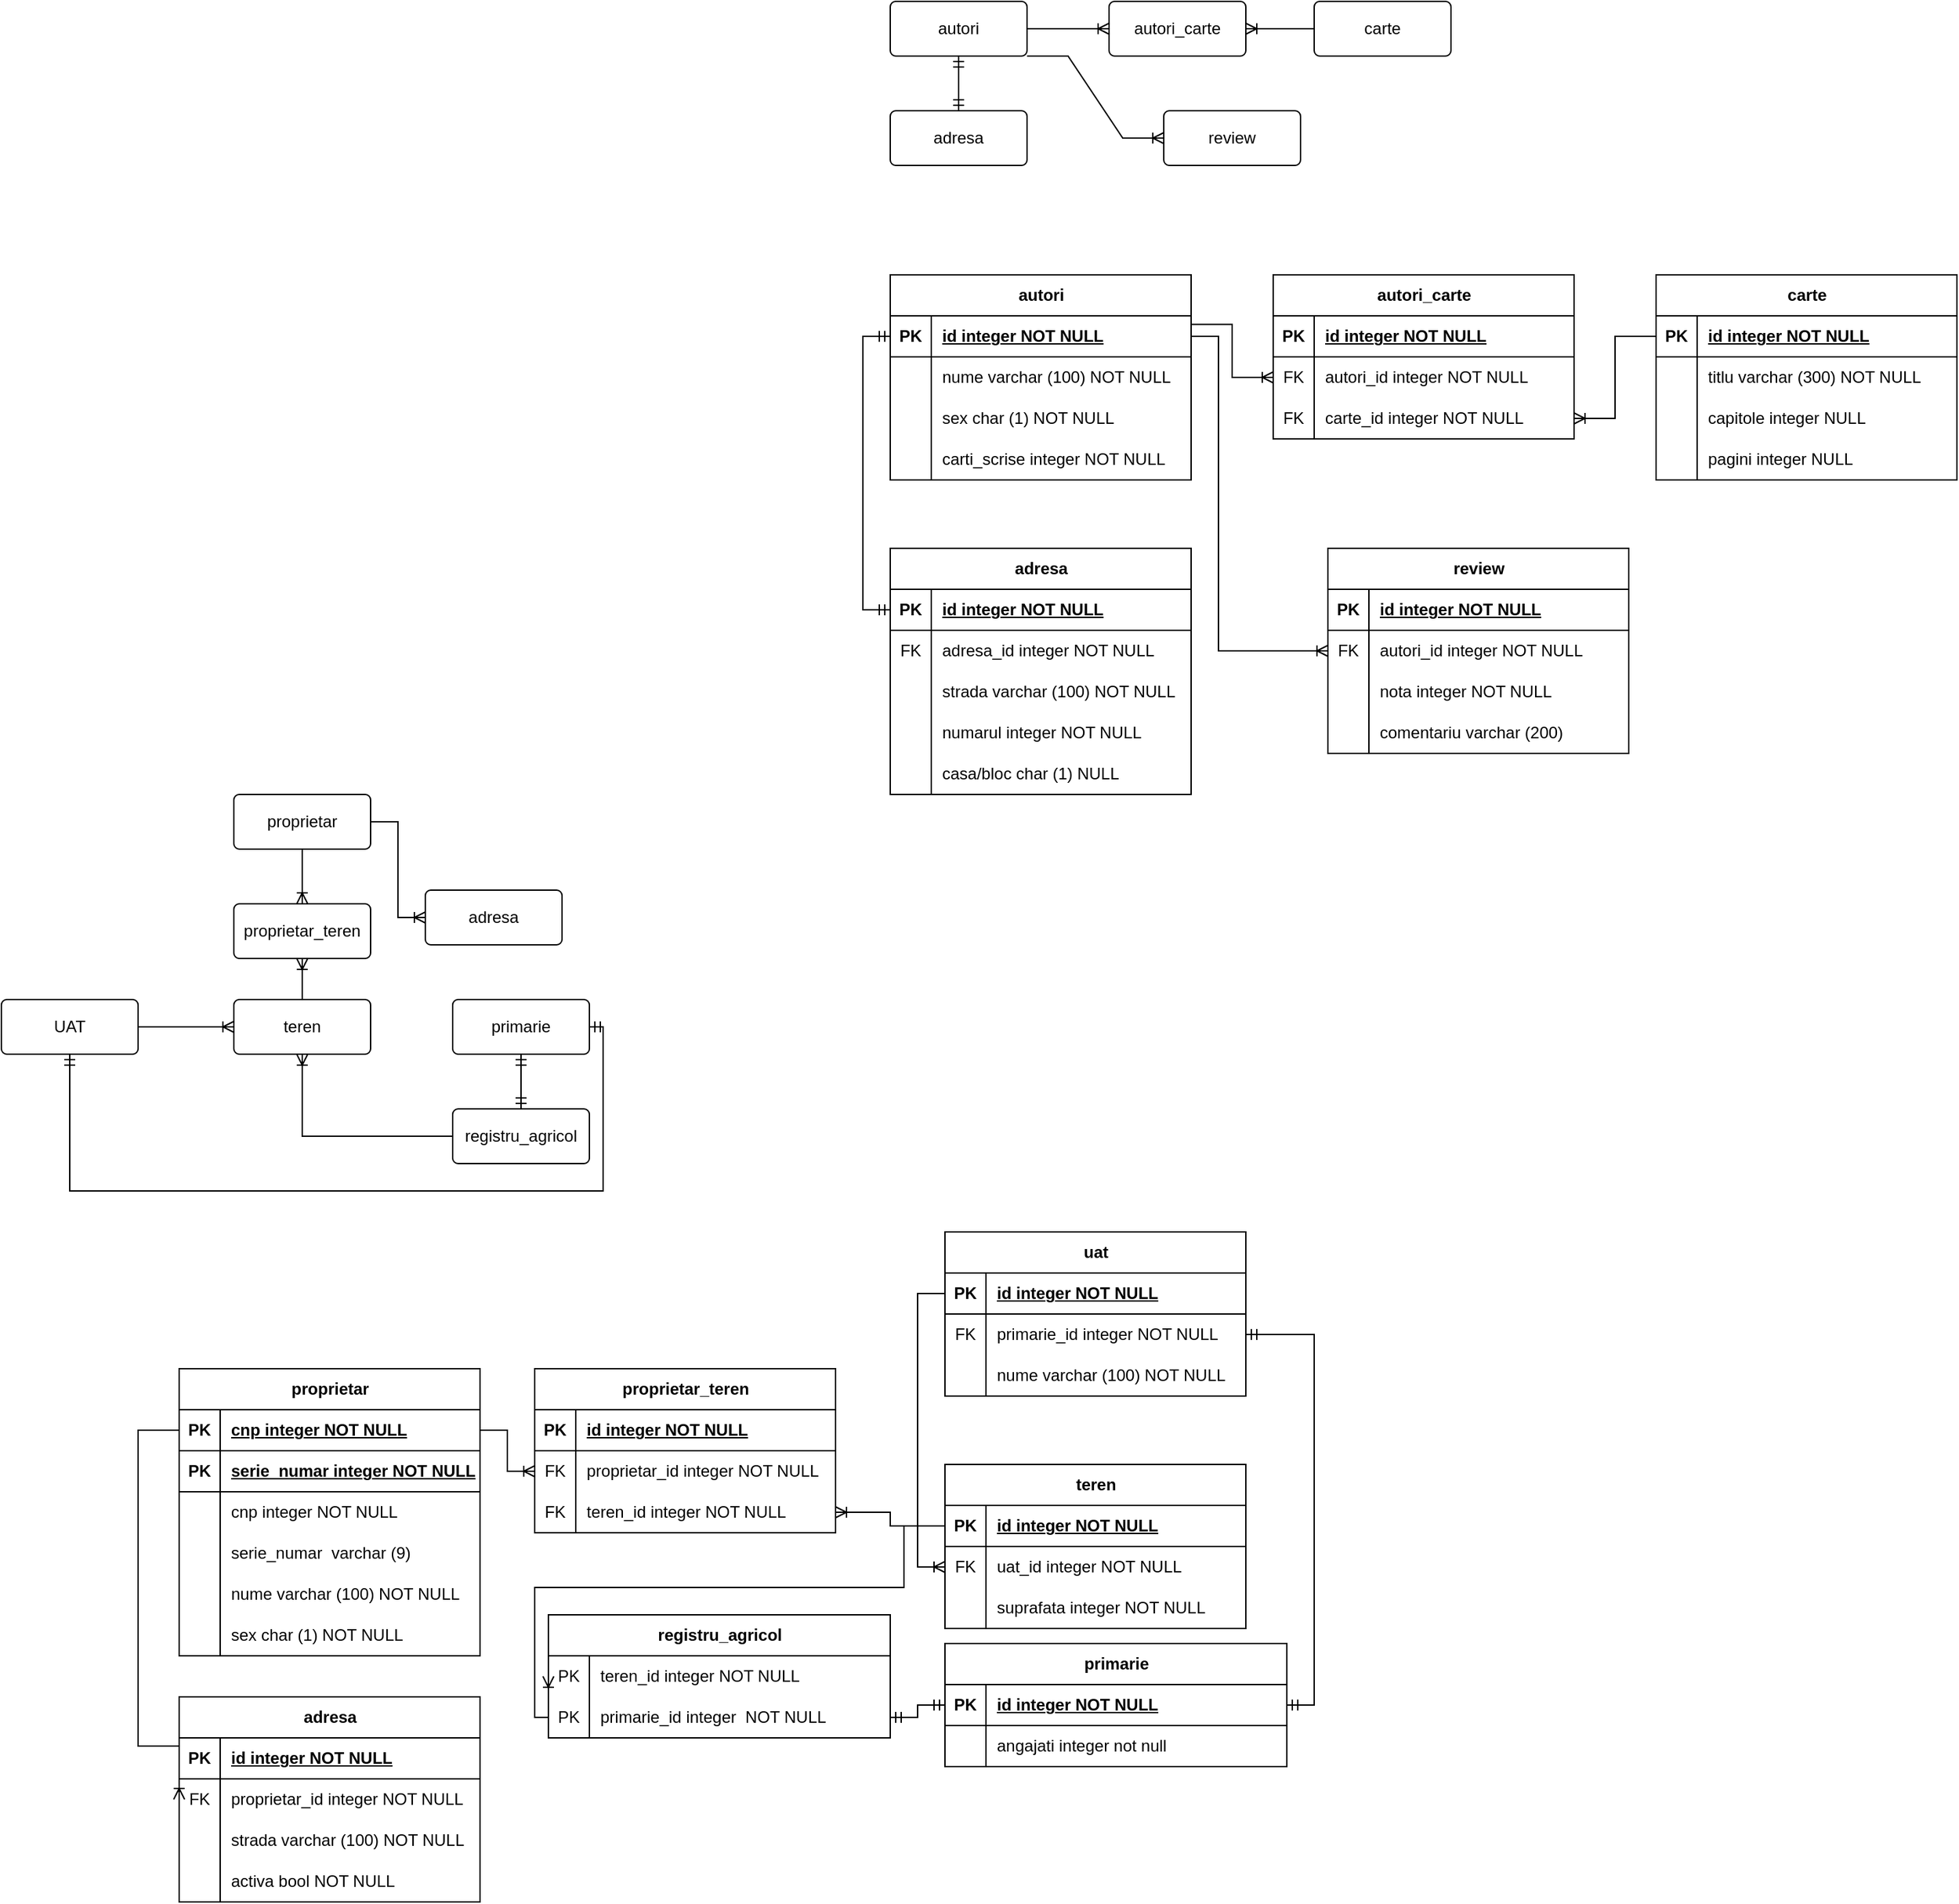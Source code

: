 <mxfile version="22.1.11" type="github">
  <diagram name="Pagină-1" id="EVhpWfXIuezeu-qsiL5T">
    <mxGraphModel dx="2195" dy="557" grid="1" gridSize="10" guides="1" tooltips="1" connect="1" arrows="1" fold="1" page="1" pageScale="1" pageWidth="1169" pageHeight="827" math="0" shadow="0">
      <root>
        <mxCell id="0" />
        <mxCell id="1" parent="0" />
        <mxCell id="rfkLWu3AmrMnZpjLUOxv-5" value="autori" style="shape=table;startSize=30;container=1;collapsible=1;childLayout=tableLayout;fixedRows=1;rowLines=0;fontStyle=1;align=center;resizeLast=1;html=1;" vertex="1" parent="1">
          <mxGeometry x="40" y="240" width="220" height="150" as="geometry" />
        </mxCell>
        <mxCell id="rfkLWu3AmrMnZpjLUOxv-6" value="" style="shape=tableRow;horizontal=0;startSize=0;swimlaneHead=0;swimlaneBody=0;fillColor=none;collapsible=0;dropTarget=0;points=[[0,0.5],[1,0.5]];portConstraint=eastwest;top=0;left=0;right=0;bottom=1;" vertex="1" parent="rfkLWu3AmrMnZpjLUOxv-5">
          <mxGeometry y="30" width="220" height="30" as="geometry" />
        </mxCell>
        <mxCell id="rfkLWu3AmrMnZpjLUOxv-7" value="PK" style="shape=partialRectangle;connectable=0;fillColor=none;top=0;left=0;bottom=0;right=0;fontStyle=1;overflow=hidden;whiteSpace=wrap;html=1;" vertex="1" parent="rfkLWu3AmrMnZpjLUOxv-6">
          <mxGeometry width="30" height="30" as="geometry">
            <mxRectangle width="30" height="30" as="alternateBounds" />
          </mxGeometry>
        </mxCell>
        <mxCell id="rfkLWu3AmrMnZpjLUOxv-8" value="id integer NOT NULL" style="shape=partialRectangle;connectable=0;fillColor=none;top=0;left=0;bottom=0;right=0;align=left;spacingLeft=6;fontStyle=5;overflow=hidden;whiteSpace=wrap;html=1;" vertex="1" parent="rfkLWu3AmrMnZpjLUOxv-6">
          <mxGeometry x="30" width="190" height="30" as="geometry">
            <mxRectangle width="190" height="30" as="alternateBounds" />
          </mxGeometry>
        </mxCell>
        <mxCell id="rfkLWu3AmrMnZpjLUOxv-9" value="" style="shape=tableRow;horizontal=0;startSize=0;swimlaneHead=0;swimlaneBody=0;fillColor=none;collapsible=0;dropTarget=0;points=[[0,0.5],[1,0.5]];portConstraint=eastwest;top=0;left=0;right=0;bottom=0;" vertex="1" parent="rfkLWu3AmrMnZpjLUOxv-5">
          <mxGeometry y="60" width="220" height="30" as="geometry" />
        </mxCell>
        <mxCell id="rfkLWu3AmrMnZpjLUOxv-10" value="" style="shape=partialRectangle;connectable=0;fillColor=none;top=0;left=0;bottom=0;right=0;editable=1;overflow=hidden;whiteSpace=wrap;html=1;" vertex="1" parent="rfkLWu3AmrMnZpjLUOxv-9">
          <mxGeometry width="30" height="30" as="geometry">
            <mxRectangle width="30" height="30" as="alternateBounds" />
          </mxGeometry>
        </mxCell>
        <mxCell id="rfkLWu3AmrMnZpjLUOxv-11" value="nume varchar (100) NOT NULL&amp;nbsp;" style="shape=partialRectangle;connectable=0;fillColor=none;top=0;left=0;bottom=0;right=0;align=left;spacingLeft=6;overflow=hidden;whiteSpace=wrap;html=1;" vertex="1" parent="rfkLWu3AmrMnZpjLUOxv-9">
          <mxGeometry x="30" width="190" height="30" as="geometry">
            <mxRectangle width="190" height="30" as="alternateBounds" />
          </mxGeometry>
        </mxCell>
        <mxCell id="rfkLWu3AmrMnZpjLUOxv-12" value="" style="shape=tableRow;horizontal=0;startSize=0;swimlaneHead=0;swimlaneBody=0;fillColor=none;collapsible=0;dropTarget=0;points=[[0,0.5],[1,0.5]];portConstraint=eastwest;top=0;left=0;right=0;bottom=0;" vertex="1" parent="rfkLWu3AmrMnZpjLUOxv-5">
          <mxGeometry y="90" width="220" height="30" as="geometry" />
        </mxCell>
        <mxCell id="rfkLWu3AmrMnZpjLUOxv-13" value="" style="shape=partialRectangle;connectable=0;fillColor=none;top=0;left=0;bottom=0;right=0;editable=1;overflow=hidden;whiteSpace=wrap;html=1;" vertex="1" parent="rfkLWu3AmrMnZpjLUOxv-12">
          <mxGeometry width="30" height="30" as="geometry">
            <mxRectangle width="30" height="30" as="alternateBounds" />
          </mxGeometry>
        </mxCell>
        <mxCell id="rfkLWu3AmrMnZpjLUOxv-14" value="sex char (1) NOT NULL" style="shape=partialRectangle;connectable=0;fillColor=none;top=0;left=0;bottom=0;right=0;align=left;spacingLeft=6;overflow=hidden;whiteSpace=wrap;html=1;" vertex="1" parent="rfkLWu3AmrMnZpjLUOxv-12">
          <mxGeometry x="30" width="190" height="30" as="geometry">
            <mxRectangle width="190" height="30" as="alternateBounds" />
          </mxGeometry>
        </mxCell>
        <mxCell id="rfkLWu3AmrMnZpjLUOxv-15" value="" style="shape=tableRow;horizontal=0;startSize=0;swimlaneHead=0;swimlaneBody=0;fillColor=none;collapsible=0;dropTarget=0;points=[[0,0.5],[1,0.5]];portConstraint=eastwest;top=0;left=0;right=0;bottom=0;" vertex="1" parent="rfkLWu3AmrMnZpjLUOxv-5">
          <mxGeometry y="120" width="220" height="30" as="geometry" />
        </mxCell>
        <mxCell id="rfkLWu3AmrMnZpjLUOxv-16" value="" style="shape=partialRectangle;connectable=0;fillColor=none;top=0;left=0;bottom=0;right=0;editable=1;overflow=hidden;whiteSpace=wrap;html=1;" vertex="1" parent="rfkLWu3AmrMnZpjLUOxv-15">
          <mxGeometry width="30" height="30" as="geometry">
            <mxRectangle width="30" height="30" as="alternateBounds" />
          </mxGeometry>
        </mxCell>
        <mxCell id="rfkLWu3AmrMnZpjLUOxv-17" value="carti_scrise integer NOT NULL" style="shape=partialRectangle;connectable=0;fillColor=none;top=0;left=0;bottom=0;right=0;align=left;spacingLeft=6;overflow=hidden;whiteSpace=wrap;html=1;" vertex="1" parent="rfkLWu3AmrMnZpjLUOxv-15">
          <mxGeometry x="30" width="190" height="30" as="geometry">
            <mxRectangle width="190" height="30" as="alternateBounds" />
          </mxGeometry>
        </mxCell>
        <mxCell id="rfkLWu3AmrMnZpjLUOxv-18" value="autori" style="rounded=1;arcSize=10;whiteSpace=wrap;html=1;align=center;" vertex="1" parent="1">
          <mxGeometry x="40" y="40" width="100" height="40" as="geometry" />
        </mxCell>
        <mxCell id="rfkLWu3AmrMnZpjLUOxv-19" value="adresa" style="rounded=1;arcSize=10;whiteSpace=wrap;html=1;align=center;" vertex="1" parent="1">
          <mxGeometry x="40" y="120" width="100" height="40" as="geometry" />
        </mxCell>
        <mxCell id="rfkLWu3AmrMnZpjLUOxv-20" value="carte" style="rounded=1;arcSize=10;whiteSpace=wrap;html=1;align=center;" vertex="1" parent="1">
          <mxGeometry x="350" y="40" width="100" height="40" as="geometry" />
        </mxCell>
        <mxCell id="rfkLWu3AmrMnZpjLUOxv-21" value="review" style="rounded=1;arcSize=10;whiteSpace=wrap;html=1;align=center;" vertex="1" parent="1">
          <mxGeometry x="240" y="120" width="100" height="40" as="geometry" />
        </mxCell>
        <mxCell id="rfkLWu3AmrMnZpjLUOxv-23" value="autori_carte" style="rounded=1;arcSize=10;whiteSpace=wrap;html=1;align=center;" vertex="1" parent="1">
          <mxGeometry x="200" y="40" width="100" height="40" as="geometry" />
        </mxCell>
        <mxCell id="rfkLWu3AmrMnZpjLUOxv-25" value="" style="edgeStyle=entityRelationEdgeStyle;fontSize=12;html=1;endArrow=ERoneToMany;rounded=0;exitX=1;exitY=0.5;exitDx=0;exitDy=0;entryX=0;entryY=0.5;entryDx=0;entryDy=0;" edge="1" parent="1" source="rfkLWu3AmrMnZpjLUOxv-18" target="rfkLWu3AmrMnZpjLUOxv-23">
          <mxGeometry width="100" height="100" relative="1" as="geometry">
            <mxPoint x="490" y="340" as="sourcePoint" />
            <mxPoint x="590" y="240" as="targetPoint" />
          </mxGeometry>
        </mxCell>
        <mxCell id="rfkLWu3AmrMnZpjLUOxv-26" value="" style="edgeStyle=entityRelationEdgeStyle;fontSize=12;html=1;endArrow=ERoneToMany;rounded=0;exitX=0;exitY=0.5;exitDx=0;exitDy=0;entryX=1;entryY=0.5;entryDx=0;entryDy=0;" edge="1" parent="1" source="rfkLWu3AmrMnZpjLUOxv-20" target="rfkLWu3AmrMnZpjLUOxv-23">
          <mxGeometry width="100" height="100" relative="1" as="geometry">
            <mxPoint x="490" y="340" as="sourcePoint" />
            <mxPoint x="590" y="240" as="targetPoint" />
          </mxGeometry>
        </mxCell>
        <mxCell id="rfkLWu3AmrMnZpjLUOxv-27" value="" style="edgeStyle=orthogonalEdgeStyle;fontSize=12;html=1;endArrow=ERmandOne;startArrow=ERmandOne;rounded=0;exitX=0.5;exitY=1;exitDx=0;exitDy=0;entryX=0.5;entryY=0;entryDx=0;entryDy=0;" edge="1" parent="1" source="rfkLWu3AmrMnZpjLUOxv-18" target="rfkLWu3AmrMnZpjLUOxv-19">
          <mxGeometry width="100" height="100" relative="1" as="geometry">
            <mxPoint x="490" y="340" as="sourcePoint" />
            <mxPoint x="590" y="240" as="targetPoint" />
          </mxGeometry>
        </mxCell>
        <mxCell id="rfkLWu3AmrMnZpjLUOxv-28" value="" style="edgeStyle=entityRelationEdgeStyle;fontSize=12;html=1;endArrow=ERoneToMany;rounded=0;exitX=1;exitY=1;exitDx=0;exitDy=0;entryX=0;entryY=0.5;entryDx=0;entryDy=0;" edge="1" parent="1" source="rfkLWu3AmrMnZpjLUOxv-18" target="rfkLWu3AmrMnZpjLUOxv-21">
          <mxGeometry width="100" height="100" relative="1" as="geometry">
            <mxPoint x="490" y="340" as="sourcePoint" />
            <mxPoint x="590" y="240" as="targetPoint" />
          </mxGeometry>
        </mxCell>
        <mxCell id="rfkLWu3AmrMnZpjLUOxv-29" value="autori_carte" style="shape=table;startSize=30;container=1;collapsible=1;childLayout=tableLayout;fixedRows=1;rowLines=0;fontStyle=1;align=center;resizeLast=1;html=1;" vertex="1" parent="1">
          <mxGeometry x="320" y="240" width="220" height="120" as="geometry" />
        </mxCell>
        <mxCell id="rfkLWu3AmrMnZpjLUOxv-30" value="" style="shape=tableRow;horizontal=0;startSize=0;swimlaneHead=0;swimlaneBody=0;fillColor=none;collapsible=0;dropTarget=0;points=[[0,0.5],[1,0.5]];portConstraint=eastwest;top=0;left=0;right=0;bottom=1;" vertex="1" parent="rfkLWu3AmrMnZpjLUOxv-29">
          <mxGeometry y="30" width="220" height="30" as="geometry" />
        </mxCell>
        <mxCell id="rfkLWu3AmrMnZpjLUOxv-31" value="PK" style="shape=partialRectangle;connectable=0;fillColor=none;top=0;left=0;bottom=0;right=0;fontStyle=1;overflow=hidden;whiteSpace=wrap;html=1;" vertex="1" parent="rfkLWu3AmrMnZpjLUOxv-30">
          <mxGeometry width="30" height="30" as="geometry">
            <mxRectangle width="30" height="30" as="alternateBounds" />
          </mxGeometry>
        </mxCell>
        <mxCell id="rfkLWu3AmrMnZpjLUOxv-32" value="id integer NOT NULL" style="shape=partialRectangle;connectable=0;fillColor=none;top=0;left=0;bottom=0;right=0;align=left;spacingLeft=6;fontStyle=5;overflow=hidden;whiteSpace=wrap;html=1;" vertex="1" parent="rfkLWu3AmrMnZpjLUOxv-30">
          <mxGeometry x="30" width="190" height="30" as="geometry">
            <mxRectangle width="190" height="30" as="alternateBounds" />
          </mxGeometry>
        </mxCell>
        <mxCell id="rfkLWu3AmrMnZpjLUOxv-33" value="" style="shape=tableRow;horizontal=0;startSize=0;swimlaneHead=0;swimlaneBody=0;fillColor=none;collapsible=0;dropTarget=0;points=[[0,0.5],[1,0.5]];portConstraint=eastwest;top=0;left=0;right=0;bottom=0;" vertex="1" parent="rfkLWu3AmrMnZpjLUOxv-29">
          <mxGeometry y="60" width="220" height="30" as="geometry" />
        </mxCell>
        <mxCell id="rfkLWu3AmrMnZpjLUOxv-34" value="FK" style="shape=partialRectangle;connectable=0;fillColor=none;top=0;left=0;bottom=0;right=0;editable=1;overflow=hidden;whiteSpace=wrap;html=1;" vertex="1" parent="rfkLWu3AmrMnZpjLUOxv-33">
          <mxGeometry width="30" height="30" as="geometry">
            <mxRectangle width="30" height="30" as="alternateBounds" />
          </mxGeometry>
        </mxCell>
        <mxCell id="rfkLWu3AmrMnZpjLUOxv-35" value="autori_id integer NOT NULL" style="shape=partialRectangle;connectable=0;fillColor=none;top=0;left=0;bottom=0;right=0;align=left;spacingLeft=6;overflow=hidden;whiteSpace=wrap;html=1;" vertex="1" parent="rfkLWu3AmrMnZpjLUOxv-33">
          <mxGeometry x="30" width="190" height="30" as="geometry">
            <mxRectangle width="190" height="30" as="alternateBounds" />
          </mxGeometry>
        </mxCell>
        <mxCell id="rfkLWu3AmrMnZpjLUOxv-58" value="" style="shape=tableRow;horizontal=0;startSize=0;swimlaneHead=0;swimlaneBody=0;fillColor=none;collapsible=0;dropTarget=0;points=[[0,0.5],[1,0.5]];portConstraint=eastwest;top=0;left=0;right=0;bottom=0;" vertex="1" parent="rfkLWu3AmrMnZpjLUOxv-29">
          <mxGeometry y="90" width="220" height="30" as="geometry" />
        </mxCell>
        <mxCell id="rfkLWu3AmrMnZpjLUOxv-59" value="FK" style="shape=partialRectangle;connectable=0;fillColor=none;top=0;left=0;bottom=0;right=0;editable=1;overflow=hidden;whiteSpace=wrap;html=1;" vertex="1" parent="rfkLWu3AmrMnZpjLUOxv-58">
          <mxGeometry width="30" height="30" as="geometry">
            <mxRectangle width="30" height="30" as="alternateBounds" />
          </mxGeometry>
        </mxCell>
        <mxCell id="rfkLWu3AmrMnZpjLUOxv-60" value="carte_id integer NOT NULL" style="shape=partialRectangle;connectable=0;fillColor=none;top=0;left=0;bottom=0;right=0;align=left;spacingLeft=6;overflow=hidden;whiteSpace=wrap;html=1;" vertex="1" parent="rfkLWu3AmrMnZpjLUOxv-58">
          <mxGeometry x="30" width="190" height="30" as="geometry">
            <mxRectangle width="190" height="30" as="alternateBounds" />
          </mxGeometry>
        </mxCell>
        <mxCell id="rfkLWu3AmrMnZpjLUOxv-45" value="carte" style="shape=table;startSize=30;container=1;collapsible=1;childLayout=tableLayout;fixedRows=1;rowLines=0;fontStyle=1;align=center;resizeLast=1;html=1;" vertex="1" parent="1">
          <mxGeometry x="600" y="240" width="220" height="150" as="geometry" />
        </mxCell>
        <mxCell id="rfkLWu3AmrMnZpjLUOxv-46" value="" style="shape=tableRow;horizontal=0;startSize=0;swimlaneHead=0;swimlaneBody=0;fillColor=none;collapsible=0;dropTarget=0;points=[[0,0.5],[1,0.5]];portConstraint=eastwest;top=0;left=0;right=0;bottom=1;" vertex="1" parent="rfkLWu3AmrMnZpjLUOxv-45">
          <mxGeometry y="30" width="220" height="30" as="geometry" />
        </mxCell>
        <mxCell id="rfkLWu3AmrMnZpjLUOxv-47" value="PK" style="shape=partialRectangle;connectable=0;fillColor=none;top=0;left=0;bottom=0;right=0;fontStyle=1;overflow=hidden;whiteSpace=wrap;html=1;" vertex="1" parent="rfkLWu3AmrMnZpjLUOxv-46">
          <mxGeometry width="30" height="30" as="geometry">
            <mxRectangle width="30" height="30" as="alternateBounds" />
          </mxGeometry>
        </mxCell>
        <mxCell id="rfkLWu3AmrMnZpjLUOxv-48" value="id integer NOT NULL" style="shape=partialRectangle;connectable=0;fillColor=none;top=0;left=0;bottom=0;right=0;align=left;spacingLeft=6;fontStyle=5;overflow=hidden;whiteSpace=wrap;html=1;" vertex="1" parent="rfkLWu3AmrMnZpjLUOxv-46">
          <mxGeometry x="30" width="190" height="30" as="geometry">
            <mxRectangle width="190" height="30" as="alternateBounds" />
          </mxGeometry>
        </mxCell>
        <mxCell id="rfkLWu3AmrMnZpjLUOxv-49" value="" style="shape=tableRow;horizontal=0;startSize=0;swimlaneHead=0;swimlaneBody=0;fillColor=none;collapsible=0;dropTarget=0;points=[[0,0.5],[1,0.5]];portConstraint=eastwest;top=0;left=0;right=0;bottom=0;" vertex="1" parent="rfkLWu3AmrMnZpjLUOxv-45">
          <mxGeometry y="60" width="220" height="30" as="geometry" />
        </mxCell>
        <mxCell id="rfkLWu3AmrMnZpjLUOxv-50" value="" style="shape=partialRectangle;connectable=0;fillColor=none;top=0;left=0;bottom=0;right=0;editable=1;overflow=hidden;whiteSpace=wrap;html=1;" vertex="1" parent="rfkLWu3AmrMnZpjLUOxv-49">
          <mxGeometry width="30" height="30" as="geometry">
            <mxRectangle width="30" height="30" as="alternateBounds" />
          </mxGeometry>
        </mxCell>
        <mxCell id="rfkLWu3AmrMnZpjLUOxv-51" value="titlu varchar (300) NOT NULL&amp;nbsp;" style="shape=partialRectangle;connectable=0;fillColor=none;top=0;left=0;bottom=0;right=0;align=left;spacingLeft=6;overflow=hidden;whiteSpace=wrap;html=1;" vertex="1" parent="rfkLWu3AmrMnZpjLUOxv-49">
          <mxGeometry x="30" width="190" height="30" as="geometry">
            <mxRectangle width="190" height="30" as="alternateBounds" />
          </mxGeometry>
        </mxCell>
        <mxCell id="rfkLWu3AmrMnZpjLUOxv-52" value="" style="shape=tableRow;horizontal=0;startSize=0;swimlaneHead=0;swimlaneBody=0;fillColor=none;collapsible=0;dropTarget=0;points=[[0,0.5],[1,0.5]];portConstraint=eastwest;top=0;left=0;right=0;bottom=0;" vertex="1" parent="rfkLWu3AmrMnZpjLUOxv-45">
          <mxGeometry y="90" width="220" height="30" as="geometry" />
        </mxCell>
        <mxCell id="rfkLWu3AmrMnZpjLUOxv-53" value="" style="shape=partialRectangle;connectable=0;fillColor=none;top=0;left=0;bottom=0;right=0;editable=1;overflow=hidden;whiteSpace=wrap;html=1;" vertex="1" parent="rfkLWu3AmrMnZpjLUOxv-52">
          <mxGeometry width="30" height="30" as="geometry">
            <mxRectangle width="30" height="30" as="alternateBounds" />
          </mxGeometry>
        </mxCell>
        <mxCell id="rfkLWu3AmrMnZpjLUOxv-54" value="capitole integer NULL" style="shape=partialRectangle;connectable=0;fillColor=none;top=0;left=0;bottom=0;right=0;align=left;spacingLeft=6;overflow=hidden;whiteSpace=wrap;html=1;" vertex="1" parent="rfkLWu3AmrMnZpjLUOxv-52">
          <mxGeometry x="30" width="190" height="30" as="geometry">
            <mxRectangle width="190" height="30" as="alternateBounds" />
          </mxGeometry>
        </mxCell>
        <mxCell id="rfkLWu3AmrMnZpjLUOxv-55" value="" style="shape=tableRow;horizontal=0;startSize=0;swimlaneHead=0;swimlaneBody=0;fillColor=none;collapsible=0;dropTarget=0;points=[[0,0.5],[1,0.5]];portConstraint=eastwest;top=0;left=0;right=0;bottom=0;" vertex="1" parent="rfkLWu3AmrMnZpjLUOxv-45">
          <mxGeometry y="120" width="220" height="30" as="geometry" />
        </mxCell>
        <mxCell id="rfkLWu3AmrMnZpjLUOxv-56" value="" style="shape=partialRectangle;connectable=0;fillColor=none;top=0;left=0;bottom=0;right=0;editable=1;overflow=hidden;whiteSpace=wrap;html=1;" vertex="1" parent="rfkLWu3AmrMnZpjLUOxv-55">
          <mxGeometry width="30" height="30" as="geometry">
            <mxRectangle width="30" height="30" as="alternateBounds" />
          </mxGeometry>
        </mxCell>
        <mxCell id="rfkLWu3AmrMnZpjLUOxv-57" value="pagini integer NULL" style="shape=partialRectangle;connectable=0;fillColor=none;top=0;left=0;bottom=0;right=0;align=left;spacingLeft=6;overflow=hidden;whiteSpace=wrap;html=1;" vertex="1" parent="rfkLWu3AmrMnZpjLUOxv-55">
          <mxGeometry x="30" width="190" height="30" as="geometry">
            <mxRectangle width="190" height="30" as="alternateBounds" />
          </mxGeometry>
        </mxCell>
        <mxCell id="rfkLWu3AmrMnZpjLUOxv-61" value="adresa" style="shape=table;startSize=30;container=1;collapsible=1;childLayout=tableLayout;fixedRows=1;rowLines=0;fontStyle=1;align=center;resizeLast=1;html=1;" vertex="1" parent="1">
          <mxGeometry x="40" y="440" width="220" height="180" as="geometry" />
        </mxCell>
        <mxCell id="rfkLWu3AmrMnZpjLUOxv-62" value="" style="shape=tableRow;horizontal=0;startSize=0;swimlaneHead=0;swimlaneBody=0;fillColor=none;collapsible=0;dropTarget=0;points=[[0,0.5],[1,0.5]];portConstraint=eastwest;top=0;left=0;right=0;bottom=1;" vertex="1" parent="rfkLWu3AmrMnZpjLUOxv-61">
          <mxGeometry y="30" width="220" height="30" as="geometry" />
        </mxCell>
        <mxCell id="rfkLWu3AmrMnZpjLUOxv-63" value="PK" style="shape=partialRectangle;connectable=0;fillColor=none;top=0;left=0;bottom=0;right=0;fontStyle=1;overflow=hidden;whiteSpace=wrap;html=1;" vertex="1" parent="rfkLWu3AmrMnZpjLUOxv-62">
          <mxGeometry width="30" height="30" as="geometry">
            <mxRectangle width="30" height="30" as="alternateBounds" />
          </mxGeometry>
        </mxCell>
        <mxCell id="rfkLWu3AmrMnZpjLUOxv-64" value="id integer NOT NULL" style="shape=partialRectangle;connectable=0;fillColor=none;top=0;left=0;bottom=0;right=0;align=left;spacingLeft=6;fontStyle=5;overflow=hidden;whiteSpace=wrap;html=1;" vertex="1" parent="rfkLWu3AmrMnZpjLUOxv-62">
          <mxGeometry x="30" width="190" height="30" as="geometry">
            <mxRectangle width="190" height="30" as="alternateBounds" />
          </mxGeometry>
        </mxCell>
        <mxCell id="rfkLWu3AmrMnZpjLUOxv-74" value="" style="shape=tableRow;horizontal=0;startSize=0;swimlaneHead=0;swimlaneBody=0;fillColor=none;collapsible=0;dropTarget=0;points=[[0,0.5],[1,0.5]];portConstraint=eastwest;top=0;left=0;right=0;bottom=0;" vertex="1" parent="rfkLWu3AmrMnZpjLUOxv-61">
          <mxGeometry y="60" width="220" height="30" as="geometry" />
        </mxCell>
        <mxCell id="rfkLWu3AmrMnZpjLUOxv-75" value="FK" style="shape=partialRectangle;connectable=0;fillColor=none;top=0;left=0;bottom=0;right=0;editable=1;overflow=hidden;whiteSpace=wrap;html=1;" vertex="1" parent="rfkLWu3AmrMnZpjLUOxv-74">
          <mxGeometry width="30" height="30" as="geometry">
            <mxRectangle width="30" height="30" as="alternateBounds" />
          </mxGeometry>
        </mxCell>
        <mxCell id="rfkLWu3AmrMnZpjLUOxv-76" value="adresa_id integer NOT NULL" style="shape=partialRectangle;connectable=0;fillColor=none;top=0;left=0;bottom=0;right=0;align=left;spacingLeft=6;overflow=hidden;whiteSpace=wrap;html=1;" vertex="1" parent="rfkLWu3AmrMnZpjLUOxv-74">
          <mxGeometry x="30" width="190" height="30" as="geometry">
            <mxRectangle width="190" height="30" as="alternateBounds" />
          </mxGeometry>
        </mxCell>
        <mxCell id="rfkLWu3AmrMnZpjLUOxv-65" value="" style="shape=tableRow;horizontal=0;startSize=0;swimlaneHead=0;swimlaneBody=0;fillColor=none;collapsible=0;dropTarget=0;points=[[0,0.5],[1,0.5]];portConstraint=eastwest;top=0;left=0;right=0;bottom=0;" vertex="1" parent="rfkLWu3AmrMnZpjLUOxv-61">
          <mxGeometry y="90" width="220" height="30" as="geometry" />
        </mxCell>
        <mxCell id="rfkLWu3AmrMnZpjLUOxv-66" value="" style="shape=partialRectangle;connectable=0;fillColor=none;top=0;left=0;bottom=0;right=0;editable=1;overflow=hidden;whiteSpace=wrap;html=1;" vertex="1" parent="rfkLWu3AmrMnZpjLUOxv-65">
          <mxGeometry width="30" height="30" as="geometry">
            <mxRectangle width="30" height="30" as="alternateBounds" />
          </mxGeometry>
        </mxCell>
        <mxCell id="rfkLWu3AmrMnZpjLUOxv-67" value="strada varchar (100) NOT NULL&amp;nbsp;" style="shape=partialRectangle;connectable=0;fillColor=none;top=0;left=0;bottom=0;right=0;align=left;spacingLeft=6;overflow=hidden;whiteSpace=wrap;html=1;" vertex="1" parent="rfkLWu3AmrMnZpjLUOxv-65">
          <mxGeometry x="30" width="190" height="30" as="geometry">
            <mxRectangle width="190" height="30" as="alternateBounds" />
          </mxGeometry>
        </mxCell>
        <mxCell id="rfkLWu3AmrMnZpjLUOxv-68" value="" style="shape=tableRow;horizontal=0;startSize=0;swimlaneHead=0;swimlaneBody=0;fillColor=none;collapsible=0;dropTarget=0;points=[[0,0.5],[1,0.5]];portConstraint=eastwest;top=0;left=0;right=0;bottom=0;" vertex="1" parent="rfkLWu3AmrMnZpjLUOxv-61">
          <mxGeometry y="120" width="220" height="30" as="geometry" />
        </mxCell>
        <mxCell id="rfkLWu3AmrMnZpjLUOxv-69" value="" style="shape=partialRectangle;connectable=0;fillColor=none;top=0;left=0;bottom=0;right=0;editable=1;overflow=hidden;whiteSpace=wrap;html=1;" vertex="1" parent="rfkLWu3AmrMnZpjLUOxv-68">
          <mxGeometry width="30" height="30" as="geometry">
            <mxRectangle width="30" height="30" as="alternateBounds" />
          </mxGeometry>
        </mxCell>
        <mxCell id="rfkLWu3AmrMnZpjLUOxv-70" value="numarul integer NOT NULL" style="shape=partialRectangle;connectable=0;fillColor=none;top=0;left=0;bottom=0;right=0;align=left;spacingLeft=6;overflow=hidden;whiteSpace=wrap;html=1;" vertex="1" parent="rfkLWu3AmrMnZpjLUOxv-68">
          <mxGeometry x="30" width="190" height="30" as="geometry">
            <mxRectangle width="190" height="30" as="alternateBounds" />
          </mxGeometry>
        </mxCell>
        <mxCell id="rfkLWu3AmrMnZpjLUOxv-71" value="" style="shape=tableRow;horizontal=0;startSize=0;swimlaneHead=0;swimlaneBody=0;fillColor=none;collapsible=0;dropTarget=0;points=[[0,0.5],[1,0.5]];portConstraint=eastwest;top=0;left=0;right=0;bottom=0;" vertex="1" parent="rfkLWu3AmrMnZpjLUOxv-61">
          <mxGeometry y="150" width="220" height="30" as="geometry" />
        </mxCell>
        <mxCell id="rfkLWu3AmrMnZpjLUOxv-72" value="" style="shape=partialRectangle;connectable=0;fillColor=none;top=0;left=0;bottom=0;right=0;editable=1;overflow=hidden;whiteSpace=wrap;html=1;" vertex="1" parent="rfkLWu3AmrMnZpjLUOxv-71">
          <mxGeometry width="30" height="30" as="geometry">
            <mxRectangle width="30" height="30" as="alternateBounds" />
          </mxGeometry>
        </mxCell>
        <mxCell id="rfkLWu3AmrMnZpjLUOxv-73" value="casa/bloc char (1) NULL" style="shape=partialRectangle;connectable=0;fillColor=none;top=0;left=0;bottom=0;right=0;align=left;spacingLeft=6;overflow=hidden;whiteSpace=wrap;html=1;" vertex="1" parent="rfkLWu3AmrMnZpjLUOxv-71">
          <mxGeometry x="30" width="190" height="30" as="geometry">
            <mxRectangle width="190" height="30" as="alternateBounds" />
          </mxGeometry>
        </mxCell>
        <mxCell id="rfkLWu3AmrMnZpjLUOxv-77" value="review" style="shape=table;startSize=30;container=1;collapsible=1;childLayout=tableLayout;fixedRows=1;rowLines=0;fontStyle=1;align=center;resizeLast=1;html=1;" vertex="1" parent="1">
          <mxGeometry x="360" y="440" width="220" height="150" as="geometry" />
        </mxCell>
        <mxCell id="rfkLWu3AmrMnZpjLUOxv-78" value="" style="shape=tableRow;horizontal=0;startSize=0;swimlaneHead=0;swimlaneBody=0;fillColor=none;collapsible=0;dropTarget=0;points=[[0,0.5],[1,0.5]];portConstraint=eastwest;top=0;left=0;right=0;bottom=1;" vertex="1" parent="rfkLWu3AmrMnZpjLUOxv-77">
          <mxGeometry y="30" width="220" height="30" as="geometry" />
        </mxCell>
        <mxCell id="rfkLWu3AmrMnZpjLUOxv-79" value="PK" style="shape=partialRectangle;connectable=0;fillColor=none;top=0;left=0;bottom=0;right=0;fontStyle=1;overflow=hidden;whiteSpace=wrap;html=1;" vertex="1" parent="rfkLWu3AmrMnZpjLUOxv-78">
          <mxGeometry width="30" height="30" as="geometry">
            <mxRectangle width="30" height="30" as="alternateBounds" />
          </mxGeometry>
        </mxCell>
        <mxCell id="rfkLWu3AmrMnZpjLUOxv-80" value="id integer NOT NULL" style="shape=partialRectangle;connectable=0;fillColor=none;top=0;left=0;bottom=0;right=0;align=left;spacingLeft=6;fontStyle=5;overflow=hidden;whiteSpace=wrap;html=1;" vertex="1" parent="rfkLWu3AmrMnZpjLUOxv-78">
          <mxGeometry x="30" width="190" height="30" as="geometry">
            <mxRectangle width="190" height="30" as="alternateBounds" />
          </mxGeometry>
        </mxCell>
        <mxCell id="rfkLWu3AmrMnZpjLUOxv-81" value="" style="shape=tableRow;horizontal=0;startSize=0;swimlaneHead=0;swimlaneBody=0;fillColor=none;collapsible=0;dropTarget=0;points=[[0,0.5],[1,0.5]];portConstraint=eastwest;top=0;left=0;right=0;bottom=0;" vertex="1" parent="rfkLWu3AmrMnZpjLUOxv-77">
          <mxGeometry y="60" width="220" height="30" as="geometry" />
        </mxCell>
        <mxCell id="rfkLWu3AmrMnZpjLUOxv-82" value="FK" style="shape=partialRectangle;connectable=0;fillColor=none;top=0;left=0;bottom=0;right=0;editable=1;overflow=hidden;whiteSpace=wrap;html=1;" vertex="1" parent="rfkLWu3AmrMnZpjLUOxv-81">
          <mxGeometry width="30" height="30" as="geometry">
            <mxRectangle width="30" height="30" as="alternateBounds" />
          </mxGeometry>
        </mxCell>
        <mxCell id="rfkLWu3AmrMnZpjLUOxv-83" value="autori_id integer NOT NULL" style="shape=partialRectangle;connectable=0;fillColor=none;top=0;left=0;bottom=0;right=0;align=left;spacingLeft=6;overflow=hidden;whiteSpace=wrap;html=1;" vertex="1" parent="rfkLWu3AmrMnZpjLUOxv-81">
          <mxGeometry x="30" width="190" height="30" as="geometry">
            <mxRectangle width="190" height="30" as="alternateBounds" />
          </mxGeometry>
        </mxCell>
        <mxCell id="rfkLWu3AmrMnZpjLUOxv-84" value="" style="shape=tableRow;horizontal=0;startSize=0;swimlaneHead=0;swimlaneBody=0;fillColor=none;collapsible=0;dropTarget=0;points=[[0,0.5],[1,0.5]];portConstraint=eastwest;top=0;left=0;right=0;bottom=0;" vertex="1" parent="rfkLWu3AmrMnZpjLUOxv-77">
          <mxGeometry y="90" width="220" height="30" as="geometry" />
        </mxCell>
        <mxCell id="rfkLWu3AmrMnZpjLUOxv-85" value="" style="shape=partialRectangle;connectable=0;fillColor=none;top=0;left=0;bottom=0;right=0;editable=1;overflow=hidden;whiteSpace=wrap;html=1;" vertex="1" parent="rfkLWu3AmrMnZpjLUOxv-84">
          <mxGeometry width="30" height="30" as="geometry">
            <mxRectangle width="30" height="30" as="alternateBounds" />
          </mxGeometry>
        </mxCell>
        <mxCell id="rfkLWu3AmrMnZpjLUOxv-86" value="nota integer NOT NULL" style="shape=partialRectangle;connectable=0;fillColor=none;top=0;left=0;bottom=0;right=0;align=left;spacingLeft=6;overflow=hidden;whiteSpace=wrap;html=1;" vertex="1" parent="rfkLWu3AmrMnZpjLUOxv-84">
          <mxGeometry x="30" width="190" height="30" as="geometry">
            <mxRectangle width="190" height="30" as="alternateBounds" />
          </mxGeometry>
        </mxCell>
        <mxCell id="rfkLWu3AmrMnZpjLUOxv-87" value="" style="shape=tableRow;horizontal=0;startSize=0;swimlaneHead=0;swimlaneBody=0;fillColor=none;collapsible=0;dropTarget=0;points=[[0,0.5],[1,0.5]];portConstraint=eastwest;top=0;left=0;right=0;bottom=0;" vertex="1" parent="rfkLWu3AmrMnZpjLUOxv-77">
          <mxGeometry y="120" width="220" height="30" as="geometry" />
        </mxCell>
        <mxCell id="rfkLWu3AmrMnZpjLUOxv-88" value="" style="shape=partialRectangle;connectable=0;fillColor=none;top=0;left=0;bottom=0;right=0;editable=1;overflow=hidden;whiteSpace=wrap;html=1;" vertex="1" parent="rfkLWu3AmrMnZpjLUOxv-87">
          <mxGeometry width="30" height="30" as="geometry">
            <mxRectangle width="30" height="30" as="alternateBounds" />
          </mxGeometry>
        </mxCell>
        <mxCell id="rfkLWu3AmrMnZpjLUOxv-89" value="comentariu varchar (200)" style="shape=partialRectangle;connectable=0;fillColor=none;top=0;left=0;bottom=0;right=0;align=left;spacingLeft=6;overflow=hidden;whiteSpace=wrap;html=1;" vertex="1" parent="rfkLWu3AmrMnZpjLUOxv-87">
          <mxGeometry x="30" width="190" height="30" as="geometry">
            <mxRectangle width="190" height="30" as="alternateBounds" />
          </mxGeometry>
        </mxCell>
        <mxCell id="rfkLWu3AmrMnZpjLUOxv-90" value="" style="edgeStyle=entityRelationEdgeStyle;fontSize=12;html=1;endArrow=ERoneToMany;rounded=0;exitX=1;exitY=0.207;exitDx=0;exitDy=0;entryX=0;entryY=0.5;entryDx=0;entryDy=0;exitPerimeter=0;" edge="1" parent="1" source="rfkLWu3AmrMnZpjLUOxv-6" target="rfkLWu3AmrMnZpjLUOxv-33">
          <mxGeometry width="100" height="100" relative="1" as="geometry">
            <mxPoint x="490" y="540" as="sourcePoint" />
            <mxPoint x="590" y="440" as="targetPoint" />
          </mxGeometry>
        </mxCell>
        <mxCell id="rfkLWu3AmrMnZpjLUOxv-91" value="" style="edgeStyle=entityRelationEdgeStyle;fontSize=12;html=1;endArrow=ERoneToMany;rounded=0;exitX=0;exitY=0.5;exitDx=0;exitDy=0;entryX=1;entryY=0.5;entryDx=0;entryDy=0;" edge="1" parent="1" source="rfkLWu3AmrMnZpjLUOxv-46" target="rfkLWu3AmrMnZpjLUOxv-58">
          <mxGeometry width="100" height="100" relative="1" as="geometry">
            <mxPoint x="490" y="540" as="sourcePoint" />
            <mxPoint x="590" y="440" as="targetPoint" />
          </mxGeometry>
        </mxCell>
        <mxCell id="rfkLWu3AmrMnZpjLUOxv-93" value="" style="edgeStyle=orthogonalEdgeStyle;fontSize=12;html=1;endArrow=ERoneToMany;rounded=0;exitX=1;exitY=0.5;exitDx=0;exitDy=0;entryX=0;entryY=0.5;entryDx=0;entryDy=0;" edge="1" parent="1" source="rfkLWu3AmrMnZpjLUOxv-6" target="rfkLWu3AmrMnZpjLUOxv-81">
          <mxGeometry width="100" height="100" relative="1" as="geometry">
            <mxPoint x="490" y="540" as="sourcePoint" />
            <mxPoint x="590" y="440" as="targetPoint" />
            <Array as="points">
              <mxPoint x="280" y="285" />
              <mxPoint x="280" y="515" />
            </Array>
          </mxGeometry>
        </mxCell>
        <mxCell id="rfkLWu3AmrMnZpjLUOxv-94" value="" style="edgeStyle=orthogonalEdgeStyle;fontSize=12;html=1;endArrow=ERmandOne;startArrow=ERmandOne;rounded=0;exitX=0;exitY=0.5;exitDx=0;exitDy=0;entryX=0;entryY=0.5;entryDx=0;entryDy=0;" edge="1" parent="1" source="rfkLWu3AmrMnZpjLUOxv-6" target="rfkLWu3AmrMnZpjLUOxv-62">
          <mxGeometry width="100" height="100" relative="1" as="geometry">
            <mxPoint x="200" y="570" as="sourcePoint" />
            <mxPoint x="300" y="470" as="targetPoint" />
            <Array as="points">
              <mxPoint x="20" y="285" />
              <mxPoint x="20" y="485" />
            </Array>
          </mxGeometry>
        </mxCell>
        <mxCell id="rfkLWu3AmrMnZpjLUOxv-95" value="proprietar" style="rounded=1;arcSize=10;whiteSpace=wrap;html=1;align=center;" vertex="1" parent="1">
          <mxGeometry x="-440" y="620" width="100" height="40" as="geometry" />
        </mxCell>
        <mxCell id="rfkLWu3AmrMnZpjLUOxv-96" value="adresa" style="rounded=1;arcSize=10;whiteSpace=wrap;html=1;align=center;" vertex="1" parent="1">
          <mxGeometry x="-300" y="690" width="100" height="40" as="geometry" />
        </mxCell>
        <mxCell id="rfkLWu3AmrMnZpjLUOxv-97" value="teren" style="rounded=1;arcSize=10;whiteSpace=wrap;html=1;align=center;" vertex="1" parent="1">
          <mxGeometry x="-440" y="770" width="100" height="40" as="geometry" />
        </mxCell>
        <mxCell id="rfkLWu3AmrMnZpjLUOxv-98" value="UAT" style="rounded=1;arcSize=10;whiteSpace=wrap;html=1;align=center;" vertex="1" parent="1">
          <mxGeometry x="-610" y="770" width="100" height="40" as="geometry" />
        </mxCell>
        <mxCell id="rfkLWu3AmrMnZpjLUOxv-99" value="primarie" style="rounded=1;arcSize=10;whiteSpace=wrap;html=1;align=center;" vertex="1" parent="1">
          <mxGeometry x="-280" y="770" width="100" height="40" as="geometry" />
        </mxCell>
        <mxCell id="rfkLWu3AmrMnZpjLUOxv-100" value="registru_agricol" style="rounded=1;arcSize=10;whiteSpace=wrap;html=1;align=center;" vertex="1" parent="1">
          <mxGeometry x="-280" y="850" width="100" height="40" as="geometry" />
        </mxCell>
        <mxCell id="rfkLWu3AmrMnZpjLUOxv-102" value="" style="edgeStyle=entityRelationEdgeStyle;fontSize=12;html=1;endArrow=ERoneToMany;rounded=0;exitX=1;exitY=0.5;exitDx=0;exitDy=0;entryX=0;entryY=0.5;entryDx=0;entryDy=0;" edge="1" parent="1" source="rfkLWu3AmrMnZpjLUOxv-98" target="rfkLWu3AmrMnZpjLUOxv-97">
          <mxGeometry width="100" height="100" relative="1" as="geometry">
            <mxPoint x="-370" y="790" as="sourcePoint" />
            <mxPoint x="-270" y="690" as="targetPoint" />
          </mxGeometry>
        </mxCell>
        <mxCell id="rfkLWu3AmrMnZpjLUOxv-105" value="proprietar_teren" style="rounded=1;arcSize=10;whiteSpace=wrap;html=1;align=center;" vertex="1" parent="1">
          <mxGeometry x="-440" y="700" width="100" height="40" as="geometry" />
        </mxCell>
        <mxCell id="rfkLWu3AmrMnZpjLUOxv-106" value="" style="edgeStyle=orthogonalEdgeStyle;fontSize=12;html=1;endArrow=ERoneToMany;rounded=0;exitX=0.5;exitY=1;exitDx=0;exitDy=0;entryX=0.5;entryY=0;entryDx=0;entryDy=0;" edge="1" parent="1" source="rfkLWu3AmrMnZpjLUOxv-95" target="rfkLWu3AmrMnZpjLUOxv-105">
          <mxGeometry width="100" height="100" relative="1" as="geometry">
            <mxPoint x="-380" y="880" as="sourcePoint" />
            <mxPoint x="-280" y="780" as="targetPoint" />
          </mxGeometry>
        </mxCell>
        <mxCell id="rfkLWu3AmrMnZpjLUOxv-107" value="" style="edgeStyle=orthogonalEdgeStyle;fontSize=12;html=1;endArrow=ERoneToMany;rounded=0;exitX=0.5;exitY=0;exitDx=0;exitDy=0;entryX=0.5;entryY=1;entryDx=0;entryDy=0;" edge="1" parent="1" source="rfkLWu3AmrMnZpjLUOxv-97" target="rfkLWu3AmrMnZpjLUOxv-105">
          <mxGeometry width="100" height="100" relative="1" as="geometry">
            <mxPoint x="-380" y="880" as="sourcePoint" />
            <mxPoint x="-280" y="780" as="targetPoint" />
          </mxGeometry>
        </mxCell>
        <mxCell id="rfkLWu3AmrMnZpjLUOxv-110" value="" style="edgeStyle=orthogonalEdgeStyle;fontSize=12;html=1;endArrow=ERoneToMany;rounded=0;exitX=1;exitY=0.5;exitDx=0;exitDy=0;entryX=0;entryY=0.5;entryDx=0;entryDy=0;" edge="1" parent="1" source="rfkLWu3AmrMnZpjLUOxv-95" target="rfkLWu3AmrMnZpjLUOxv-96">
          <mxGeometry width="100" height="100" relative="1" as="geometry">
            <mxPoint x="-380" y="880" as="sourcePoint" />
            <mxPoint x="-280" y="780" as="targetPoint" />
          </mxGeometry>
        </mxCell>
        <mxCell id="rfkLWu3AmrMnZpjLUOxv-111" value="" style="edgeStyle=orthogonalEdgeStyle;fontSize=12;html=1;endArrow=ERmandOne;startArrow=ERmandOne;rounded=0;exitX=0.5;exitY=0;exitDx=0;exitDy=0;entryX=0.5;entryY=1;entryDx=0;entryDy=0;" edge="1" parent="1" source="rfkLWu3AmrMnZpjLUOxv-100" target="rfkLWu3AmrMnZpjLUOxv-99">
          <mxGeometry width="100" height="100" relative="1" as="geometry">
            <mxPoint x="-380" y="880" as="sourcePoint" />
            <mxPoint x="-280" y="780" as="targetPoint" />
          </mxGeometry>
        </mxCell>
        <mxCell id="rfkLWu3AmrMnZpjLUOxv-112" value="" style="edgeStyle=orthogonalEdgeStyle;fontSize=12;html=1;endArrow=ERoneToMany;rounded=0;exitX=0;exitY=0.5;exitDx=0;exitDy=0;entryX=0.5;entryY=1;entryDx=0;entryDy=0;" edge="1" parent="1" source="rfkLWu3AmrMnZpjLUOxv-100" target="rfkLWu3AmrMnZpjLUOxv-97">
          <mxGeometry width="100" height="100" relative="1" as="geometry">
            <mxPoint x="-380" y="880" as="sourcePoint" />
            <mxPoint x="-280" y="780" as="targetPoint" />
          </mxGeometry>
        </mxCell>
        <mxCell id="rfkLWu3AmrMnZpjLUOxv-113" value="proprietar" style="shape=table;startSize=30;container=1;collapsible=1;childLayout=tableLayout;fixedRows=1;rowLines=0;fontStyle=1;align=center;resizeLast=1;html=1;" vertex="1" parent="1">
          <mxGeometry x="-480" y="1040" width="220" height="210" as="geometry" />
        </mxCell>
        <mxCell id="rfkLWu3AmrMnZpjLUOxv-114" value="" style="shape=tableRow;horizontal=0;startSize=0;swimlaneHead=0;swimlaneBody=0;fillColor=none;collapsible=0;dropTarget=0;points=[[0,0.5],[1,0.5]];portConstraint=eastwest;top=0;left=0;right=0;bottom=1;" vertex="1" parent="rfkLWu3AmrMnZpjLUOxv-113">
          <mxGeometry y="30" width="220" height="30" as="geometry" />
        </mxCell>
        <mxCell id="rfkLWu3AmrMnZpjLUOxv-115" value="PK" style="shape=partialRectangle;connectable=0;fillColor=none;top=0;left=0;bottom=0;right=0;fontStyle=1;overflow=hidden;whiteSpace=wrap;html=1;" vertex="1" parent="rfkLWu3AmrMnZpjLUOxv-114">
          <mxGeometry width="30" height="30" as="geometry">
            <mxRectangle width="30" height="30" as="alternateBounds" />
          </mxGeometry>
        </mxCell>
        <mxCell id="rfkLWu3AmrMnZpjLUOxv-116" value="cnp integer NOT NULL" style="shape=partialRectangle;connectable=0;fillColor=none;top=0;left=0;bottom=0;right=0;align=left;spacingLeft=6;fontStyle=5;overflow=hidden;whiteSpace=wrap;html=1;" vertex="1" parent="rfkLWu3AmrMnZpjLUOxv-114">
          <mxGeometry x="30" width="190" height="30" as="geometry">
            <mxRectangle width="190" height="30" as="alternateBounds" />
          </mxGeometry>
        </mxCell>
        <mxCell id="rfkLWu3AmrMnZpjLUOxv-224" value="" style="shape=tableRow;horizontal=0;startSize=0;swimlaneHead=0;swimlaneBody=0;fillColor=none;collapsible=0;dropTarget=0;points=[[0,0.5],[1,0.5]];portConstraint=eastwest;top=0;left=0;right=0;bottom=1;" vertex="1" parent="rfkLWu3AmrMnZpjLUOxv-113">
          <mxGeometry y="60" width="220" height="30" as="geometry" />
        </mxCell>
        <mxCell id="rfkLWu3AmrMnZpjLUOxv-225" value="PK" style="shape=partialRectangle;connectable=0;fillColor=none;top=0;left=0;bottom=0;right=0;fontStyle=1;overflow=hidden;whiteSpace=wrap;html=1;" vertex="1" parent="rfkLWu3AmrMnZpjLUOxv-224">
          <mxGeometry width="30" height="30" as="geometry">
            <mxRectangle width="30" height="30" as="alternateBounds" />
          </mxGeometry>
        </mxCell>
        <mxCell id="rfkLWu3AmrMnZpjLUOxv-226" value="serie_numar integer NOT NULL" style="shape=partialRectangle;connectable=0;fillColor=none;top=0;left=0;bottom=0;right=0;align=left;spacingLeft=6;fontStyle=5;overflow=hidden;whiteSpace=wrap;html=1;" vertex="1" parent="rfkLWu3AmrMnZpjLUOxv-224">
          <mxGeometry x="30" width="190" height="30" as="geometry">
            <mxRectangle width="190" height="30" as="alternateBounds" />
          </mxGeometry>
        </mxCell>
        <mxCell id="rfkLWu3AmrMnZpjLUOxv-185" value="" style="shape=tableRow;horizontal=0;startSize=0;swimlaneHead=0;swimlaneBody=0;fillColor=none;collapsible=0;dropTarget=0;points=[[0,0.5],[1,0.5]];portConstraint=eastwest;top=0;left=0;right=0;bottom=0;" vertex="1" parent="rfkLWu3AmrMnZpjLUOxv-113">
          <mxGeometry y="90" width="220" height="30" as="geometry" />
        </mxCell>
        <mxCell id="rfkLWu3AmrMnZpjLUOxv-186" value="" style="shape=partialRectangle;connectable=0;fillColor=none;top=0;left=0;bottom=0;right=0;editable=1;overflow=hidden;whiteSpace=wrap;html=1;" vertex="1" parent="rfkLWu3AmrMnZpjLUOxv-185">
          <mxGeometry width="30" height="30" as="geometry">
            <mxRectangle width="30" height="30" as="alternateBounds" />
          </mxGeometry>
        </mxCell>
        <mxCell id="rfkLWu3AmrMnZpjLUOxv-187" value="cnp integer NOT NULL" style="shape=partialRectangle;connectable=0;fillColor=none;top=0;left=0;bottom=0;right=0;align=left;spacingLeft=6;overflow=hidden;whiteSpace=wrap;html=1;" vertex="1" parent="rfkLWu3AmrMnZpjLUOxv-185">
          <mxGeometry x="30" width="190" height="30" as="geometry">
            <mxRectangle width="190" height="30" as="alternateBounds" />
          </mxGeometry>
        </mxCell>
        <mxCell id="rfkLWu3AmrMnZpjLUOxv-191" value="" style="shape=tableRow;horizontal=0;startSize=0;swimlaneHead=0;swimlaneBody=0;fillColor=none;collapsible=0;dropTarget=0;points=[[0,0.5],[1,0.5]];portConstraint=eastwest;top=0;left=0;right=0;bottom=0;" vertex="1" parent="rfkLWu3AmrMnZpjLUOxv-113">
          <mxGeometry y="120" width="220" height="30" as="geometry" />
        </mxCell>
        <mxCell id="rfkLWu3AmrMnZpjLUOxv-192" value="" style="shape=partialRectangle;connectable=0;fillColor=none;top=0;left=0;bottom=0;right=0;editable=1;overflow=hidden;whiteSpace=wrap;html=1;" vertex="1" parent="rfkLWu3AmrMnZpjLUOxv-191">
          <mxGeometry width="30" height="30" as="geometry">
            <mxRectangle width="30" height="30" as="alternateBounds" />
          </mxGeometry>
        </mxCell>
        <mxCell id="rfkLWu3AmrMnZpjLUOxv-193" value="serie_numar&amp;nbsp; varchar (9)" style="shape=partialRectangle;connectable=0;fillColor=none;top=0;left=0;bottom=0;right=0;align=left;spacingLeft=6;overflow=hidden;whiteSpace=wrap;html=1;" vertex="1" parent="rfkLWu3AmrMnZpjLUOxv-191">
          <mxGeometry x="30" width="190" height="30" as="geometry">
            <mxRectangle width="190" height="30" as="alternateBounds" />
          </mxGeometry>
        </mxCell>
        <mxCell id="rfkLWu3AmrMnZpjLUOxv-117" value="" style="shape=tableRow;horizontal=0;startSize=0;swimlaneHead=0;swimlaneBody=0;fillColor=none;collapsible=0;dropTarget=0;points=[[0,0.5],[1,0.5]];portConstraint=eastwest;top=0;left=0;right=0;bottom=0;" vertex="1" parent="rfkLWu3AmrMnZpjLUOxv-113">
          <mxGeometry y="150" width="220" height="30" as="geometry" />
        </mxCell>
        <mxCell id="rfkLWu3AmrMnZpjLUOxv-118" value="" style="shape=partialRectangle;connectable=0;fillColor=none;top=0;left=0;bottom=0;right=0;editable=1;overflow=hidden;whiteSpace=wrap;html=1;" vertex="1" parent="rfkLWu3AmrMnZpjLUOxv-117">
          <mxGeometry width="30" height="30" as="geometry">
            <mxRectangle width="30" height="30" as="alternateBounds" />
          </mxGeometry>
        </mxCell>
        <mxCell id="rfkLWu3AmrMnZpjLUOxv-119" value="nume varchar (100) NOT NULL&amp;nbsp;" style="shape=partialRectangle;connectable=0;fillColor=none;top=0;left=0;bottom=0;right=0;align=left;spacingLeft=6;overflow=hidden;whiteSpace=wrap;html=1;" vertex="1" parent="rfkLWu3AmrMnZpjLUOxv-117">
          <mxGeometry x="30" width="190" height="30" as="geometry">
            <mxRectangle width="190" height="30" as="alternateBounds" />
          </mxGeometry>
        </mxCell>
        <mxCell id="rfkLWu3AmrMnZpjLUOxv-120" value="" style="shape=tableRow;horizontal=0;startSize=0;swimlaneHead=0;swimlaneBody=0;fillColor=none;collapsible=0;dropTarget=0;points=[[0,0.5],[1,0.5]];portConstraint=eastwest;top=0;left=0;right=0;bottom=0;" vertex="1" parent="rfkLWu3AmrMnZpjLUOxv-113">
          <mxGeometry y="180" width="220" height="30" as="geometry" />
        </mxCell>
        <mxCell id="rfkLWu3AmrMnZpjLUOxv-121" value="" style="shape=partialRectangle;connectable=0;fillColor=none;top=0;left=0;bottom=0;right=0;editable=1;overflow=hidden;whiteSpace=wrap;html=1;" vertex="1" parent="rfkLWu3AmrMnZpjLUOxv-120">
          <mxGeometry width="30" height="30" as="geometry">
            <mxRectangle width="30" height="30" as="alternateBounds" />
          </mxGeometry>
        </mxCell>
        <mxCell id="rfkLWu3AmrMnZpjLUOxv-122" value="sex char (1) NOT NULL" style="shape=partialRectangle;connectable=0;fillColor=none;top=0;left=0;bottom=0;right=0;align=left;spacingLeft=6;overflow=hidden;whiteSpace=wrap;html=1;" vertex="1" parent="rfkLWu3AmrMnZpjLUOxv-120">
          <mxGeometry x="30" width="190" height="30" as="geometry">
            <mxRectangle width="190" height="30" as="alternateBounds" />
          </mxGeometry>
        </mxCell>
        <mxCell id="rfkLWu3AmrMnZpjLUOxv-126" value="proprietar_teren" style="shape=table;startSize=30;container=1;collapsible=1;childLayout=tableLayout;fixedRows=1;rowLines=0;fontStyle=1;align=center;resizeLast=1;html=1;" vertex="1" parent="1">
          <mxGeometry x="-220" y="1040" width="220" height="120" as="geometry" />
        </mxCell>
        <mxCell id="rfkLWu3AmrMnZpjLUOxv-127" value="" style="shape=tableRow;horizontal=0;startSize=0;swimlaneHead=0;swimlaneBody=0;fillColor=none;collapsible=0;dropTarget=0;points=[[0,0.5],[1,0.5]];portConstraint=eastwest;top=0;left=0;right=0;bottom=1;" vertex="1" parent="rfkLWu3AmrMnZpjLUOxv-126">
          <mxGeometry y="30" width="220" height="30" as="geometry" />
        </mxCell>
        <mxCell id="rfkLWu3AmrMnZpjLUOxv-128" value="PK" style="shape=partialRectangle;connectable=0;fillColor=none;top=0;left=0;bottom=0;right=0;fontStyle=1;overflow=hidden;whiteSpace=wrap;html=1;" vertex="1" parent="rfkLWu3AmrMnZpjLUOxv-127">
          <mxGeometry width="30" height="30" as="geometry">
            <mxRectangle width="30" height="30" as="alternateBounds" />
          </mxGeometry>
        </mxCell>
        <mxCell id="rfkLWu3AmrMnZpjLUOxv-129" value="id integer NOT NULL" style="shape=partialRectangle;connectable=0;fillColor=none;top=0;left=0;bottom=0;right=0;align=left;spacingLeft=6;fontStyle=5;overflow=hidden;whiteSpace=wrap;html=1;" vertex="1" parent="rfkLWu3AmrMnZpjLUOxv-127">
          <mxGeometry x="30" width="190" height="30" as="geometry">
            <mxRectangle width="190" height="30" as="alternateBounds" />
          </mxGeometry>
        </mxCell>
        <mxCell id="rfkLWu3AmrMnZpjLUOxv-130" value="" style="shape=tableRow;horizontal=0;startSize=0;swimlaneHead=0;swimlaneBody=0;fillColor=none;collapsible=0;dropTarget=0;points=[[0,0.5],[1,0.5]];portConstraint=eastwest;top=0;left=0;right=0;bottom=0;" vertex="1" parent="rfkLWu3AmrMnZpjLUOxv-126">
          <mxGeometry y="60" width="220" height="30" as="geometry" />
        </mxCell>
        <mxCell id="rfkLWu3AmrMnZpjLUOxv-131" value="FK" style="shape=partialRectangle;connectable=0;fillColor=none;top=0;left=0;bottom=0;right=0;editable=1;overflow=hidden;whiteSpace=wrap;html=1;" vertex="1" parent="rfkLWu3AmrMnZpjLUOxv-130">
          <mxGeometry width="30" height="30" as="geometry">
            <mxRectangle width="30" height="30" as="alternateBounds" />
          </mxGeometry>
        </mxCell>
        <mxCell id="rfkLWu3AmrMnZpjLUOxv-132" value="proprietar_id integer NOT NULL" style="shape=partialRectangle;connectable=0;fillColor=none;top=0;left=0;bottom=0;right=0;align=left;spacingLeft=6;overflow=hidden;whiteSpace=wrap;html=1;" vertex="1" parent="rfkLWu3AmrMnZpjLUOxv-130">
          <mxGeometry x="30" width="190" height="30" as="geometry">
            <mxRectangle width="190" height="30" as="alternateBounds" />
          </mxGeometry>
        </mxCell>
        <mxCell id="rfkLWu3AmrMnZpjLUOxv-133" value="" style="shape=tableRow;horizontal=0;startSize=0;swimlaneHead=0;swimlaneBody=0;fillColor=none;collapsible=0;dropTarget=0;points=[[0,0.5],[1,0.5]];portConstraint=eastwest;top=0;left=0;right=0;bottom=0;" vertex="1" parent="rfkLWu3AmrMnZpjLUOxv-126">
          <mxGeometry y="90" width="220" height="30" as="geometry" />
        </mxCell>
        <mxCell id="rfkLWu3AmrMnZpjLUOxv-134" value="FK" style="shape=partialRectangle;connectable=0;fillColor=none;top=0;left=0;bottom=0;right=0;editable=1;overflow=hidden;whiteSpace=wrap;html=1;" vertex="1" parent="rfkLWu3AmrMnZpjLUOxv-133">
          <mxGeometry width="30" height="30" as="geometry">
            <mxRectangle width="30" height="30" as="alternateBounds" />
          </mxGeometry>
        </mxCell>
        <mxCell id="rfkLWu3AmrMnZpjLUOxv-135" value="teren_id integer NOT NULL" style="shape=partialRectangle;connectable=0;fillColor=none;top=0;left=0;bottom=0;right=0;align=left;spacingLeft=6;overflow=hidden;whiteSpace=wrap;html=1;" vertex="1" parent="rfkLWu3AmrMnZpjLUOxv-133">
          <mxGeometry x="30" width="190" height="30" as="geometry">
            <mxRectangle width="190" height="30" as="alternateBounds" />
          </mxGeometry>
        </mxCell>
        <mxCell id="rfkLWu3AmrMnZpjLUOxv-136" value="teren" style="shape=table;startSize=30;container=1;collapsible=1;childLayout=tableLayout;fixedRows=1;rowLines=0;fontStyle=1;align=center;resizeLast=1;html=1;" vertex="1" parent="1">
          <mxGeometry x="80" y="1110" width="220" height="120" as="geometry" />
        </mxCell>
        <mxCell id="rfkLWu3AmrMnZpjLUOxv-137" value="" style="shape=tableRow;horizontal=0;startSize=0;swimlaneHead=0;swimlaneBody=0;fillColor=none;collapsible=0;dropTarget=0;points=[[0,0.5],[1,0.5]];portConstraint=eastwest;top=0;left=0;right=0;bottom=1;" vertex="1" parent="rfkLWu3AmrMnZpjLUOxv-136">
          <mxGeometry y="30" width="220" height="30" as="geometry" />
        </mxCell>
        <mxCell id="rfkLWu3AmrMnZpjLUOxv-138" value="PK" style="shape=partialRectangle;connectable=0;fillColor=none;top=0;left=0;bottom=0;right=0;fontStyle=1;overflow=hidden;whiteSpace=wrap;html=1;" vertex="1" parent="rfkLWu3AmrMnZpjLUOxv-137">
          <mxGeometry width="30" height="30" as="geometry">
            <mxRectangle width="30" height="30" as="alternateBounds" />
          </mxGeometry>
        </mxCell>
        <mxCell id="rfkLWu3AmrMnZpjLUOxv-139" value="id integer NOT NULL" style="shape=partialRectangle;connectable=0;fillColor=none;top=0;left=0;bottom=0;right=0;align=left;spacingLeft=6;fontStyle=5;overflow=hidden;whiteSpace=wrap;html=1;" vertex="1" parent="rfkLWu3AmrMnZpjLUOxv-137">
          <mxGeometry x="30" width="190" height="30" as="geometry">
            <mxRectangle width="190" height="30" as="alternateBounds" />
          </mxGeometry>
        </mxCell>
        <mxCell id="rfkLWu3AmrMnZpjLUOxv-140" value="" style="shape=tableRow;horizontal=0;startSize=0;swimlaneHead=0;swimlaneBody=0;fillColor=none;collapsible=0;dropTarget=0;points=[[0,0.5],[1,0.5]];portConstraint=eastwest;top=0;left=0;right=0;bottom=0;" vertex="1" parent="rfkLWu3AmrMnZpjLUOxv-136">
          <mxGeometry y="60" width="220" height="30" as="geometry" />
        </mxCell>
        <mxCell id="rfkLWu3AmrMnZpjLUOxv-141" value="FK" style="shape=partialRectangle;connectable=0;fillColor=none;top=0;left=0;bottom=0;right=0;editable=1;overflow=hidden;whiteSpace=wrap;html=1;" vertex="1" parent="rfkLWu3AmrMnZpjLUOxv-140">
          <mxGeometry width="30" height="30" as="geometry">
            <mxRectangle width="30" height="30" as="alternateBounds" />
          </mxGeometry>
        </mxCell>
        <mxCell id="rfkLWu3AmrMnZpjLUOxv-142" value="uat_id integer NOT NULL" style="shape=partialRectangle;connectable=0;fillColor=none;top=0;left=0;bottom=0;right=0;align=left;spacingLeft=6;overflow=hidden;whiteSpace=wrap;html=1;" vertex="1" parent="rfkLWu3AmrMnZpjLUOxv-140">
          <mxGeometry x="30" width="190" height="30" as="geometry">
            <mxRectangle width="190" height="30" as="alternateBounds" />
          </mxGeometry>
        </mxCell>
        <mxCell id="rfkLWu3AmrMnZpjLUOxv-221" value="" style="shape=tableRow;horizontal=0;startSize=0;swimlaneHead=0;swimlaneBody=0;fillColor=none;collapsible=0;dropTarget=0;points=[[0,0.5],[1,0.5]];portConstraint=eastwest;top=0;left=0;right=0;bottom=0;" vertex="1" parent="rfkLWu3AmrMnZpjLUOxv-136">
          <mxGeometry y="90" width="220" height="30" as="geometry" />
        </mxCell>
        <mxCell id="rfkLWu3AmrMnZpjLUOxv-222" value="" style="shape=partialRectangle;connectable=0;fillColor=none;top=0;left=0;bottom=0;right=0;editable=1;overflow=hidden;whiteSpace=wrap;html=1;" vertex="1" parent="rfkLWu3AmrMnZpjLUOxv-221">
          <mxGeometry width="30" height="30" as="geometry">
            <mxRectangle width="30" height="30" as="alternateBounds" />
          </mxGeometry>
        </mxCell>
        <mxCell id="rfkLWu3AmrMnZpjLUOxv-223" value="suprafata integer NOT NULL" style="shape=partialRectangle;connectable=0;fillColor=none;top=0;left=0;bottom=0;right=0;align=left;spacingLeft=6;overflow=hidden;whiteSpace=wrap;html=1;" vertex="1" parent="rfkLWu3AmrMnZpjLUOxv-221">
          <mxGeometry x="30" width="190" height="30" as="geometry">
            <mxRectangle width="190" height="30" as="alternateBounds" />
          </mxGeometry>
        </mxCell>
        <mxCell id="rfkLWu3AmrMnZpjLUOxv-146" value="adresa" style="shape=table;startSize=30;container=1;collapsible=1;childLayout=tableLayout;fixedRows=1;rowLines=0;fontStyle=1;align=center;resizeLast=1;html=1;" vertex="1" parent="1">
          <mxGeometry x="-480" y="1280" width="220" height="150" as="geometry" />
        </mxCell>
        <mxCell id="rfkLWu3AmrMnZpjLUOxv-147" value="" style="shape=tableRow;horizontal=0;startSize=0;swimlaneHead=0;swimlaneBody=0;fillColor=none;collapsible=0;dropTarget=0;points=[[0,0.5],[1,0.5]];portConstraint=eastwest;top=0;left=0;right=0;bottom=1;" vertex="1" parent="rfkLWu3AmrMnZpjLUOxv-146">
          <mxGeometry y="30" width="220" height="30" as="geometry" />
        </mxCell>
        <mxCell id="rfkLWu3AmrMnZpjLUOxv-148" value="PK" style="shape=partialRectangle;connectable=0;fillColor=none;top=0;left=0;bottom=0;right=0;fontStyle=1;overflow=hidden;whiteSpace=wrap;html=1;" vertex="1" parent="rfkLWu3AmrMnZpjLUOxv-147">
          <mxGeometry width="30" height="30" as="geometry">
            <mxRectangle width="30" height="30" as="alternateBounds" />
          </mxGeometry>
        </mxCell>
        <mxCell id="rfkLWu3AmrMnZpjLUOxv-149" value="id integer NOT NULL" style="shape=partialRectangle;connectable=0;fillColor=none;top=0;left=0;bottom=0;right=0;align=left;spacingLeft=6;fontStyle=5;overflow=hidden;whiteSpace=wrap;html=1;" vertex="1" parent="rfkLWu3AmrMnZpjLUOxv-147">
          <mxGeometry x="30" width="190" height="30" as="geometry">
            <mxRectangle width="190" height="30" as="alternateBounds" />
          </mxGeometry>
        </mxCell>
        <mxCell id="rfkLWu3AmrMnZpjLUOxv-156" value="" style="shape=tableRow;horizontal=0;startSize=0;swimlaneHead=0;swimlaneBody=0;fillColor=none;collapsible=0;dropTarget=0;points=[[0,0.5],[1,0.5]];portConstraint=eastwest;top=0;left=0;right=0;bottom=0;" vertex="1" parent="rfkLWu3AmrMnZpjLUOxv-146">
          <mxGeometry y="60" width="220" height="30" as="geometry" />
        </mxCell>
        <mxCell id="rfkLWu3AmrMnZpjLUOxv-157" value="FK" style="shape=partialRectangle;connectable=0;fillColor=none;top=0;left=0;bottom=0;right=0;editable=1;overflow=hidden;whiteSpace=wrap;html=1;" vertex="1" parent="rfkLWu3AmrMnZpjLUOxv-156">
          <mxGeometry width="30" height="30" as="geometry">
            <mxRectangle width="30" height="30" as="alternateBounds" />
          </mxGeometry>
        </mxCell>
        <mxCell id="rfkLWu3AmrMnZpjLUOxv-158" value="proprietar_id integer NOT NULL" style="shape=partialRectangle;connectable=0;fillColor=none;top=0;left=0;bottom=0;right=0;align=left;spacingLeft=6;overflow=hidden;whiteSpace=wrap;html=1;" vertex="1" parent="rfkLWu3AmrMnZpjLUOxv-156">
          <mxGeometry x="30" width="190" height="30" as="geometry">
            <mxRectangle width="190" height="30" as="alternateBounds" />
          </mxGeometry>
        </mxCell>
        <mxCell id="rfkLWu3AmrMnZpjLUOxv-150" value="" style="shape=tableRow;horizontal=0;startSize=0;swimlaneHead=0;swimlaneBody=0;fillColor=none;collapsible=0;dropTarget=0;points=[[0,0.5],[1,0.5]];portConstraint=eastwest;top=0;left=0;right=0;bottom=0;" vertex="1" parent="rfkLWu3AmrMnZpjLUOxv-146">
          <mxGeometry y="90" width="220" height="30" as="geometry" />
        </mxCell>
        <mxCell id="rfkLWu3AmrMnZpjLUOxv-151" value="" style="shape=partialRectangle;connectable=0;fillColor=none;top=0;left=0;bottom=0;right=0;editable=1;overflow=hidden;whiteSpace=wrap;html=1;" vertex="1" parent="rfkLWu3AmrMnZpjLUOxv-150">
          <mxGeometry width="30" height="30" as="geometry">
            <mxRectangle width="30" height="30" as="alternateBounds" />
          </mxGeometry>
        </mxCell>
        <mxCell id="rfkLWu3AmrMnZpjLUOxv-152" value="strada varchar (100) NOT NULL&amp;nbsp;" style="shape=partialRectangle;connectable=0;fillColor=none;top=0;left=0;bottom=0;right=0;align=left;spacingLeft=6;overflow=hidden;whiteSpace=wrap;html=1;" vertex="1" parent="rfkLWu3AmrMnZpjLUOxv-150">
          <mxGeometry x="30" width="190" height="30" as="geometry">
            <mxRectangle width="190" height="30" as="alternateBounds" />
          </mxGeometry>
        </mxCell>
        <mxCell id="rfkLWu3AmrMnZpjLUOxv-159" value="" style="shape=tableRow;horizontal=0;startSize=0;swimlaneHead=0;swimlaneBody=0;fillColor=none;collapsible=0;dropTarget=0;points=[[0,0.5],[1,0.5]];portConstraint=eastwest;top=0;left=0;right=0;bottom=0;" vertex="1" parent="rfkLWu3AmrMnZpjLUOxv-146">
          <mxGeometry y="120" width="220" height="30" as="geometry" />
        </mxCell>
        <mxCell id="rfkLWu3AmrMnZpjLUOxv-160" value="" style="shape=partialRectangle;connectable=0;fillColor=none;top=0;left=0;bottom=0;right=0;editable=1;overflow=hidden;whiteSpace=wrap;html=1;" vertex="1" parent="rfkLWu3AmrMnZpjLUOxv-159">
          <mxGeometry width="30" height="30" as="geometry">
            <mxRectangle width="30" height="30" as="alternateBounds" />
          </mxGeometry>
        </mxCell>
        <mxCell id="rfkLWu3AmrMnZpjLUOxv-161" value="activa bool NOT NULL" style="shape=partialRectangle;connectable=0;fillColor=none;top=0;left=0;bottom=0;right=0;align=left;spacingLeft=6;overflow=hidden;whiteSpace=wrap;html=1;" vertex="1" parent="rfkLWu3AmrMnZpjLUOxv-159">
          <mxGeometry x="30" width="190" height="30" as="geometry">
            <mxRectangle width="190" height="30" as="alternateBounds" />
          </mxGeometry>
        </mxCell>
        <mxCell id="rfkLWu3AmrMnZpjLUOxv-162" value="uat" style="shape=table;startSize=30;container=1;collapsible=1;childLayout=tableLayout;fixedRows=1;rowLines=0;fontStyle=1;align=center;resizeLast=1;html=1;" vertex="1" parent="1">
          <mxGeometry x="80" y="940" width="220" height="120" as="geometry" />
        </mxCell>
        <mxCell id="rfkLWu3AmrMnZpjLUOxv-163" value="" style="shape=tableRow;horizontal=0;startSize=0;swimlaneHead=0;swimlaneBody=0;fillColor=none;collapsible=0;dropTarget=0;points=[[0,0.5],[1,0.5]];portConstraint=eastwest;top=0;left=0;right=0;bottom=1;" vertex="1" parent="rfkLWu3AmrMnZpjLUOxv-162">
          <mxGeometry y="30" width="220" height="30" as="geometry" />
        </mxCell>
        <mxCell id="rfkLWu3AmrMnZpjLUOxv-164" value="PK" style="shape=partialRectangle;connectable=0;fillColor=none;top=0;left=0;bottom=0;right=0;fontStyle=1;overflow=hidden;whiteSpace=wrap;html=1;" vertex="1" parent="rfkLWu3AmrMnZpjLUOxv-163">
          <mxGeometry width="30" height="30" as="geometry">
            <mxRectangle width="30" height="30" as="alternateBounds" />
          </mxGeometry>
        </mxCell>
        <mxCell id="rfkLWu3AmrMnZpjLUOxv-165" value="id integer NOT NULL" style="shape=partialRectangle;connectable=0;fillColor=none;top=0;left=0;bottom=0;right=0;align=left;spacingLeft=6;fontStyle=5;overflow=hidden;whiteSpace=wrap;html=1;" vertex="1" parent="rfkLWu3AmrMnZpjLUOxv-163">
          <mxGeometry x="30" width="190" height="30" as="geometry">
            <mxRectangle width="190" height="30" as="alternateBounds" />
          </mxGeometry>
        </mxCell>
        <mxCell id="rfkLWu3AmrMnZpjLUOxv-195" value="" style="shape=tableRow;horizontal=0;startSize=0;swimlaneHead=0;swimlaneBody=0;fillColor=none;collapsible=0;dropTarget=0;points=[[0,0.5],[1,0.5]];portConstraint=eastwest;top=0;left=0;right=0;bottom=0;" vertex="1" parent="rfkLWu3AmrMnZpjLUOxv-162">
          <mxGeometry y="60" width="220" height="30" as="geometry" />
        </mxCell>
        <mxCell id="rfkLWu3AmrMnZpjLUOxv-196" value="FK" style="shape=partialRectangle;connectable=0;fillColor=none;top=0;left=0;bottom=0;right=0;editable=1;overflow=hidden;whiteSpace=wrap;html=1;" vertex="1" parent="rfkLWu3AmrMnZpjLUOxv-195">
          <mxGeometry width="30" height="30" as="geometry">
            <mxRectangle width="30" height="30" as="alternateBounds" />
          </mxGeometry>
        </mxCell>
        <mxCell id="rfkLWu3AmrMnZpjLUOxv-197" value="primarie_id integer NOT NULL" style="shape=partialRectangle;connectable=0;fillColor=none;top=0;left=0;bottom=0;right=0;align=left;spacingLeft=6;overflow=hidden;whiteSpace=wrap;html=1;" vertex="1" parent="rfkLWu3AmrMnZpjLUOxv-195">
          <mxGeometry x="30" width="190" height="30" as="geometry">
            <mxRectangle width="190" height="30" as="alternateBounds" />
          </mxGeometry>
        </mxCell>
        <mxCell id="rfkLWu3AmrMnZpjLUOxv-166" value="" style="shape=tableRow;horizontal=0;startSize=0;swimlaneHead=0;swimlaneBody=0;fillColor=none;collapsible=0;dropTarget=0;points=[[0,0.5],[1,0.5]];portConstraint=eastwest;top=0;left=0;right=0;bottom=0;" vertex="1" parent="rfkLWu3AmrMnZpjLUOxv-162">
          <mxGeometry y="90" width="220" height="30" as="geometry" />
        </mxCell>
        <mxCell id="rfkLWu3AmrMnZpjLUOxv-167" value="" style="shape=partialRectangle;connectable=0;fillColor=none;top=0;left=0;bottom=0;right=0;editable=1;overflow=hidden;whiteSpace=wrap;html=1;" vertex="1" parent="rfkLWu3AmrMnZpjLUOxv-166">
          <mxGeometry width="30" height="30" as="geometry">
            <mxRectangle width="30" height="30" as="alternateBounds" />
          </mxGeometry>
        </mxCell>
        <mxCell id="rfkLWu3AmrMnZpjLUOxv-168" value="nume varchar (100) NOT NULL&amp;nbsp;" style="shape=partialRectangle;connectable=0;fillColor=none;top=0;left=0;bottom=0;right=0;align=left;spacingLeft=6;overflow=hidden;whiteSpace=wrap;html=1;" vertex="1" parent="rfkLWu3AmrMnZpjLUOxv-166">
          <mxGeometry x="30" width="190" height="30" as="geometry">
            <mxRectangle width="190" height="30" as="alternateBounds" />
          </mxGeometry>
        </mxCell>
        <mxCell id="rfkLWu3AmrMnZpjLUOxv-172" value="registru_agricol" style="shape=table;startSize=30;container=1;collapsible=1;childLayout=tableLayout;fixedRows=1;rowLines=0;fontStyle=1;align=center;resizeLast=1;html=1;" vertex="1" parent="1">
          <mxGeometry x="-210" y="1220" width="250" height="90" as="geometry" />
        </mxCell>
        <mxCell id="rfkLWu3AmrMnZpjLUOxv-176" value="" style="shape=tableRow;horizontal=0;startSize=0;swimlaneHead=0;swimlaneBody=0;fillColor=none;collapsible=0;dropTarget=0;points=[[0,0.5],[1,0.5]];portConstraint=eastwest;top=0;left=0;right=0;bottom=0;" vertex="1" parent="rfkLWu3AmrMnZpjLUOxv-172">
          <mxGeometry y="30" width="250" height="30" as="geometry" />
        </mxCell>
        <mxCell id="rfkLWu3AmrMnZpjLUOxv-177" value="PK" style="shape=partialRectangle;connectable=0;fillColor=none;top=0;left=0;bottom=0;right=0;editable=1;overflow=hidden;whiteSpace=wrap;html=1;" vertex="1" parent="rfkLWu3AmrMnZpjLUOxv-176">
          <mxGeometry width="30" height="30" as="geometry">
            <mxRectangle width="30" height="30" as="alternateBounds" />
          </mxGeometry>
        </mxCell>
        <mxCell id="rfkLWu3AmrMnZpjLUOxv-178" value="teren_id integer NOT NULL" style="shape=partialRectangle;connectable=0;fillColor=none;top=0;left=0;bottom=0;right=0;align=left;spacingLeft=6;overflow=hidden;whiteSpace=wrap;html=1;" vertex="1" parent="rfkLWu3AmrMnZpjLUOxv-176">
          <mxGeometry x="30" width="220" height="30" as="geometry">
            <mxRectangle width="220" height="30" as="alternateBounds" />
          </mxGeometry>
        </mxCell>
        <mxCell id="rfkLWu3AmrMnZpjLUOxv-179" value="" style="shape=tableRow;horizontal=0;startSize=0;swimlaneHead=0;swimlaneBody=0;fillColor=none;collapsible=0;dropTarget=0;points=[[0,0.5],[1,0.5]];portConstraint=eastwest;top=0;left=0;right=0;bottom=0;" vertex="1" parent="rfkLWu3AmrMnZpjLUOxv-172">
          <mxGeometry y="60" width="250" height="30" as="geometry" />
        </mxCell>
        <mxCell id="rfkLWu3AmrMnZpjLUOxv-180" value="PK" style="shape=partialRectangle;connectable=0;fillColor=none;top=0;left=0;bottom=0;right=0;editable=1;overflow=hidden;whiteSpace=wrap;html=1;" vertex="1" parent="rfkLWu3AmrMnZpjLUOxv-179">
          <mxGeometry width="30" height="30" as="geometry">
            <mxRectangle width="30" height="30" as="alternateBounds" />
          </mxGeometry>
        </mxCell>
        <mxCell id="rfkLWu3AmrMnZpjLUOxv-181" value="primarie_id integer&amp;nbsp; NOT NULL" style="shape=partialRectangle;connectable=0;fillColor=none;top=0;left=0;bottom=0;right=0;align=left;spacingLeft=6;overflow=hidden;whiteSpace=wrap;html=1;" vertex="1" parent="rfkLWu3AmrMnZpjLUOxv-179">
          <mxGeometry x="30" width="220" height="30" as="geometry">
            <mxRectangle width="220" height="30" as="alternateBounds" />
          </mxGeometry>
        </mxCell>
        <mxCell id="rfkLWu3AmrMnZpjLUOxv-194" value="" style="edgeStyle=orthogonalEdgeStyle;fontSize=12;html=1;endArrow=ERmandOne;startArrow=ERmandOne;rounded=0;entryX=1;entryY=0.5;entryDx=0;entryDy=0;exitX=0.5;exitY=1;exitDx=0;exitDy=0;" edge="1" parent="1" source="rfkLWu3AmrMnZpjLUOxv-98" target="rfkLWu3AmrMnZpjLUOxv-99">
          <mxGeometry width="100" height="100" relative="1" as="geometry">
            <mxPoint x="-270" y="960" as="sourcePoint" />
            <mxPoint x="-170" y="860" as="targetPoint" />
            <Array as="points">
              <mxPoint x="-560" y="910" />
              <mxPoint x="-170" y="910" />
              <mxPoint x="-170" y="790" />
            </Array>
          </mxGeometry>
        </mxCell>
        <mxCell id="rfkLWu3AmrMnZpjLUOxv-198" value="primarie" style="shape=table;startSize=30;container=1;collapsible=1;childLayout=tableLayout;fixedRows=1;rowLines=0;fontStyle=1;align=center;resizeLast=1;html=1;" vertex="1" parent="1">
          <mxGeometry x="80" y="1241" width="250" height="90" as="geometry" />
        </mxCell>
        <mxCell id="rfkLWu3AmrMnZpjLUOxv-199" value="" style="shape=tableRow;horizontal=0;startSize=0;swimlaneHead=0;swimlaneBody=0;fillColor=none;collapsible=0;dropTarget=0;points=[[0,0.5],[1,0.5]];portConstraint=eastwest;top=0;left=0;right=0;bottom=1;" vertex="1" parent="rfkLWu3AmrMnZpjLUOxv-198">
          <mxGeometry y="30" width="250" height="30" as="geometry" />
        </mxCell>
        <mxCell id="rfkLWu3AmrMnZpjLUOxv-200" value="PK" style="shape=partialRectangle;connectable=0;fillColor=none;top=0;left=0;bottom=0;right=0;fontStyle=1;overflow=hidden;whiteSpace=wrap;html=1;" vertex="1" parent="rfkLWu3AmrMnZpjLUOxv-199">
          <mxGeometry width="30" height="30" as="geometry">
            <mxRectangle width="30" height="30" as="alternateBounds" />
          </mxGeometry>
        </mxCell>
        <mxCell id="rfkLWu3AmrMnZpjLUOxv-201" value="id integer NOT NULL" style="shape=partialRectangle;connectable=0;fillColor=none;top=0;left=0;bottom=0;right=0;align=left;spacingLeft=6;fontStyle=5;overflow=hidden;whiteSpace=wrap;html=1;" vertex="1" parent="rfkLWu3AmrMnZpjLUOxv-199">
          <mxGeometry x="30" width="220" height="30" as="geometry">
            <mxRectangle width="220" height="30" as="alternateBounds" />
          </mxGeometry>
        </mxCell>
        <mxCell id="rfkLWu3AmrMnZpjLUOxv-205" value="" style="shape=tableRow;horizontal=0;startSize=0;swimlaneHead=0;swimlaneBody=0;fillColor=none;collapsible=0;dropTarget=0;points=[[0,0.5],[1,0.5]];portConstraint=eastwest;top=0;left=0;right=0;bottom=0;" vertex="1" parent="rfkLWu3AmrMnZpjLUOxv-198">
          <mxGeometry y="60" width="250" height="30" as="geometry" />
        </mxCell>
        <mxCell id="rfkLWu3AmrMnZpjLUOxv-206" value="" style="shape=partialRectangle;connectable=0;fillColor=none;top=0;left=0;bottom=0;right=0;editable=1;overflow=hidden;whiteSpace=wrap;html=1;" vertex="1" parent="rfkLWu3AmrMnZpjLUOxv-205">
          <mxGeometry width="30" height="30" as="geometry">
            <mxRectangle width="30" height="30" as="alternateBounds" />
          </mxGeometry>
        </mxCell>
        <mxCell id="rfkLWu3AmrMnZpjLUOxv-207" value="angajati integer not null" style="shape=partialRectangle;connectable=0;fillColor=none;top=0;left=0;bottom=0;right=0;align=left;spacingLeft=6;overflow=hidden;whiteSpace=wrap;html=1;" vertex="1" parent="rfkLWu3AmrMnZpjLUOxv-205">
          <mxGeometry x="30" width="220" height="30" as="geometry">
            <mxRectangle width="220" height="30" as="alternateBounds" />
          </mxGeometry>
        </mxCell>
        <mxCell id="rfkLWu3AmrMnZpjLUOxv-208" value="" style="edgeStyle=orthogonalEdgeStyle;fontSize=12;html=1;endArrow=ERoneToMany;rounded=0;exitX=1;exitY=0.5;exitDx=0;exitDy=0;entryX=0;entryY=0.5;entryDx=0;entryDy=0;" edge="1" parent="1" source="rfkLWu3AmrMnZpjLUOxv-114" target="rfkLWu3AmrMnZpjLUOxv-130">
          <mxGeometry width="100" height="100" relative="1" as="geometry">
            <mxPoint x="-120" y="1260" as="sourcePoint" />
            <mxPoint x="-20" y="1160" as="targetPoint" />
          </mxGeometry>
        </mxCell>
        <mxCell id="rfkLWu3AmrMnZpjLUOxv-212" value="" style="edgeStyle=orthogonalEdgeStyle;fontSize=12;html=1;endArrow=ERoneToMany;rounded=0;exitX=0;exitY=0.5;exitDx=0;exitDy=0;entryX=0;entryY=0.5;entryDx=0;entryDy=0;" edge="1" parent="1" source="rfkLWu3AmrMnZpjLUOxv-163" target="rfkLWu3AmrMnZpjLUOxv-140">
          <mxGeometry width="100" height="100" relative="1" as="geometry">
            <mxPoint x="-120" y="1260" as="sourcePoint" />
            <mxPoint x="-20" y="1160" as="targetPoint" />
            <Array as="points">
              <mxPoint x="60" y="985" />
              <mxPoint x="60" y="1185" />
            </Array>
          </mxGeometry>
        </mxCell>
        <mxCell id="rfkLWu3AmrMnZpjLUOxv-213" value="" style="edgeStyle=orthogonalEdgeStyle;fontSize=12;html=1;endArrow=ERoneToMany;rounded=0;exitX=0;exitY=0.5;exitDx=0;exitDy=0;entryX=1;entryY=0.5;entryDx=0;entryDy=0;" edge="1" parent="1" source="rfkLWu3AmrMnZpjLUOxv-137" target="rfkLWu3AmrMnZpjLUOxv-133">
          <mxGeometry width="100" height="100" relative="1" as="geometry">
            <mxPoint x="-120" y="1260" as="sourcePoint" />
            <mxPoint x="-20" y="1160" as="targetPoint" />
          </mxGeometry>
        </mxCell>
        <mxCell id="rfkLWu3AmrMnZpjLUOxv-214" value="" style="edgeStyle=orthogonalEdgeStyle;fontSize=12;html=1;endArrow=ERoneToMany;rounded=0;exitX=0;exitY=0.5;exitDx=0;exitDy=0;entryX=0;entryY=0.5;entryDx=0;entryDy=0;" edge="1" parent="1" source="rfkLWu3AmrMnZpjLUOxv-114" target="rfkLWu3AmrMnZpjLUOxv-156">
          <mxGeometry width="100" height="100" relative="1" as="geometry">
            <mxPoint x="-120" y="1260" as="sourcePoint" />
            <mxPoint x="-20" y="1160" as="targetPoint" />
            <Array as="points">
              <mxPoint x="-510" y="1085" />
              <mxPoint x="-510" y="1316" />
            </Array>
          </mxGeometry>
        </mxCell>
        <mxCell id="rfkLWu3AmrMnZpjLUOxv-216" value="" style="edgeStyle=orthogonalEdgeStyle;fontSize=12;html=1;endArrow=ERoneToMany;rounded=0;exitX=0;exitY=0.5;exitDx=0;exitDy=0;entryX=0;entryY=0.5;entryDx=0;entryDy=0;" edge="1" parent="1" source="rfkLWu3AmrMnZpjLUOxv-137" target="rfkLWu3AmrMnZpjLUOxv-176">
          <mxGeometry width="100" height="100" relative="1" as="geometry">
            <mxPoint x="-120" y="1260" as="sourcePoint" />
            <mxPoint x="-20" y="1160" as="targetPoint" />
            <Array as="points">
              <mxPoint x="50" y="1155" />
              <mxPoint x="50" y="1200" />
              <mxPoint x="-220" y="1200" />
              <mxPoint x="-220" y="1295" />
            </Array>
          </mxGeometry>
        </mxCell>
        <mxCell id="rfkLWu3AmrMnZpjLUOxv-217" value="" style="edgeStyle=orthogonalEdgeStyle;fontSize=12;html=1;endArrow=ERmandOne;startArrow=ERmandOne;rounded=0;exitX=0;exitY=0.5;exitDx=0;exitDy=0;entryX=1;entryY=0.5;entryDx=0;entryDy=0;" edge="1" parent="1" source="rfkLWu3AmrMnZpjLUOxv-199" target="rfkLWu3AmrMnZpjLUOxv-179">
          <mxGeometry width="100" height="100" relative="1" as="geometry">
            <mxPoint x="-120" y="1260" as="sourcePoint" />
            <mxPoint x="-20" y="1160" as="targetPoint" />
          </mxGeometry>
        </mxCell>
        <mxCell id="rfkLWu3AmrMnZpjLUOxv-227" value="" style="edgeStyle=orthogonalEdgeStyle;fontSize=12;html=1;endArrow=ERmandOne;startArrow=ERmandOne;rounded=0;exitX=1;exitY=0.5;exitDx=0;exitDy=0;entryX=1;entryY=0.5;entryDx=0;entryDy=0;" edge="1" parent="1" source="rfkLWu3AmrMnZpjLUOxv-199" target="rfkLWu3AmrMnZpjLUOxv-195">
          <mxGeometry width="100" height="100" relative="1" as="geometry">
            <mxPoint x="-110" y="1250" as="sourcePoint" />
            <mxPoint x="-10" y="1150" as="targetPoint" />
            <Array as="points">
              <mxPoint x="350" y="1286" />
              <mxPoint x="350" y="1015" />
            </Array>
          </mxGeometry>
        </mxCell>
      </root>
    </mxGraphModel>
  </diagram>
</mxfile>
